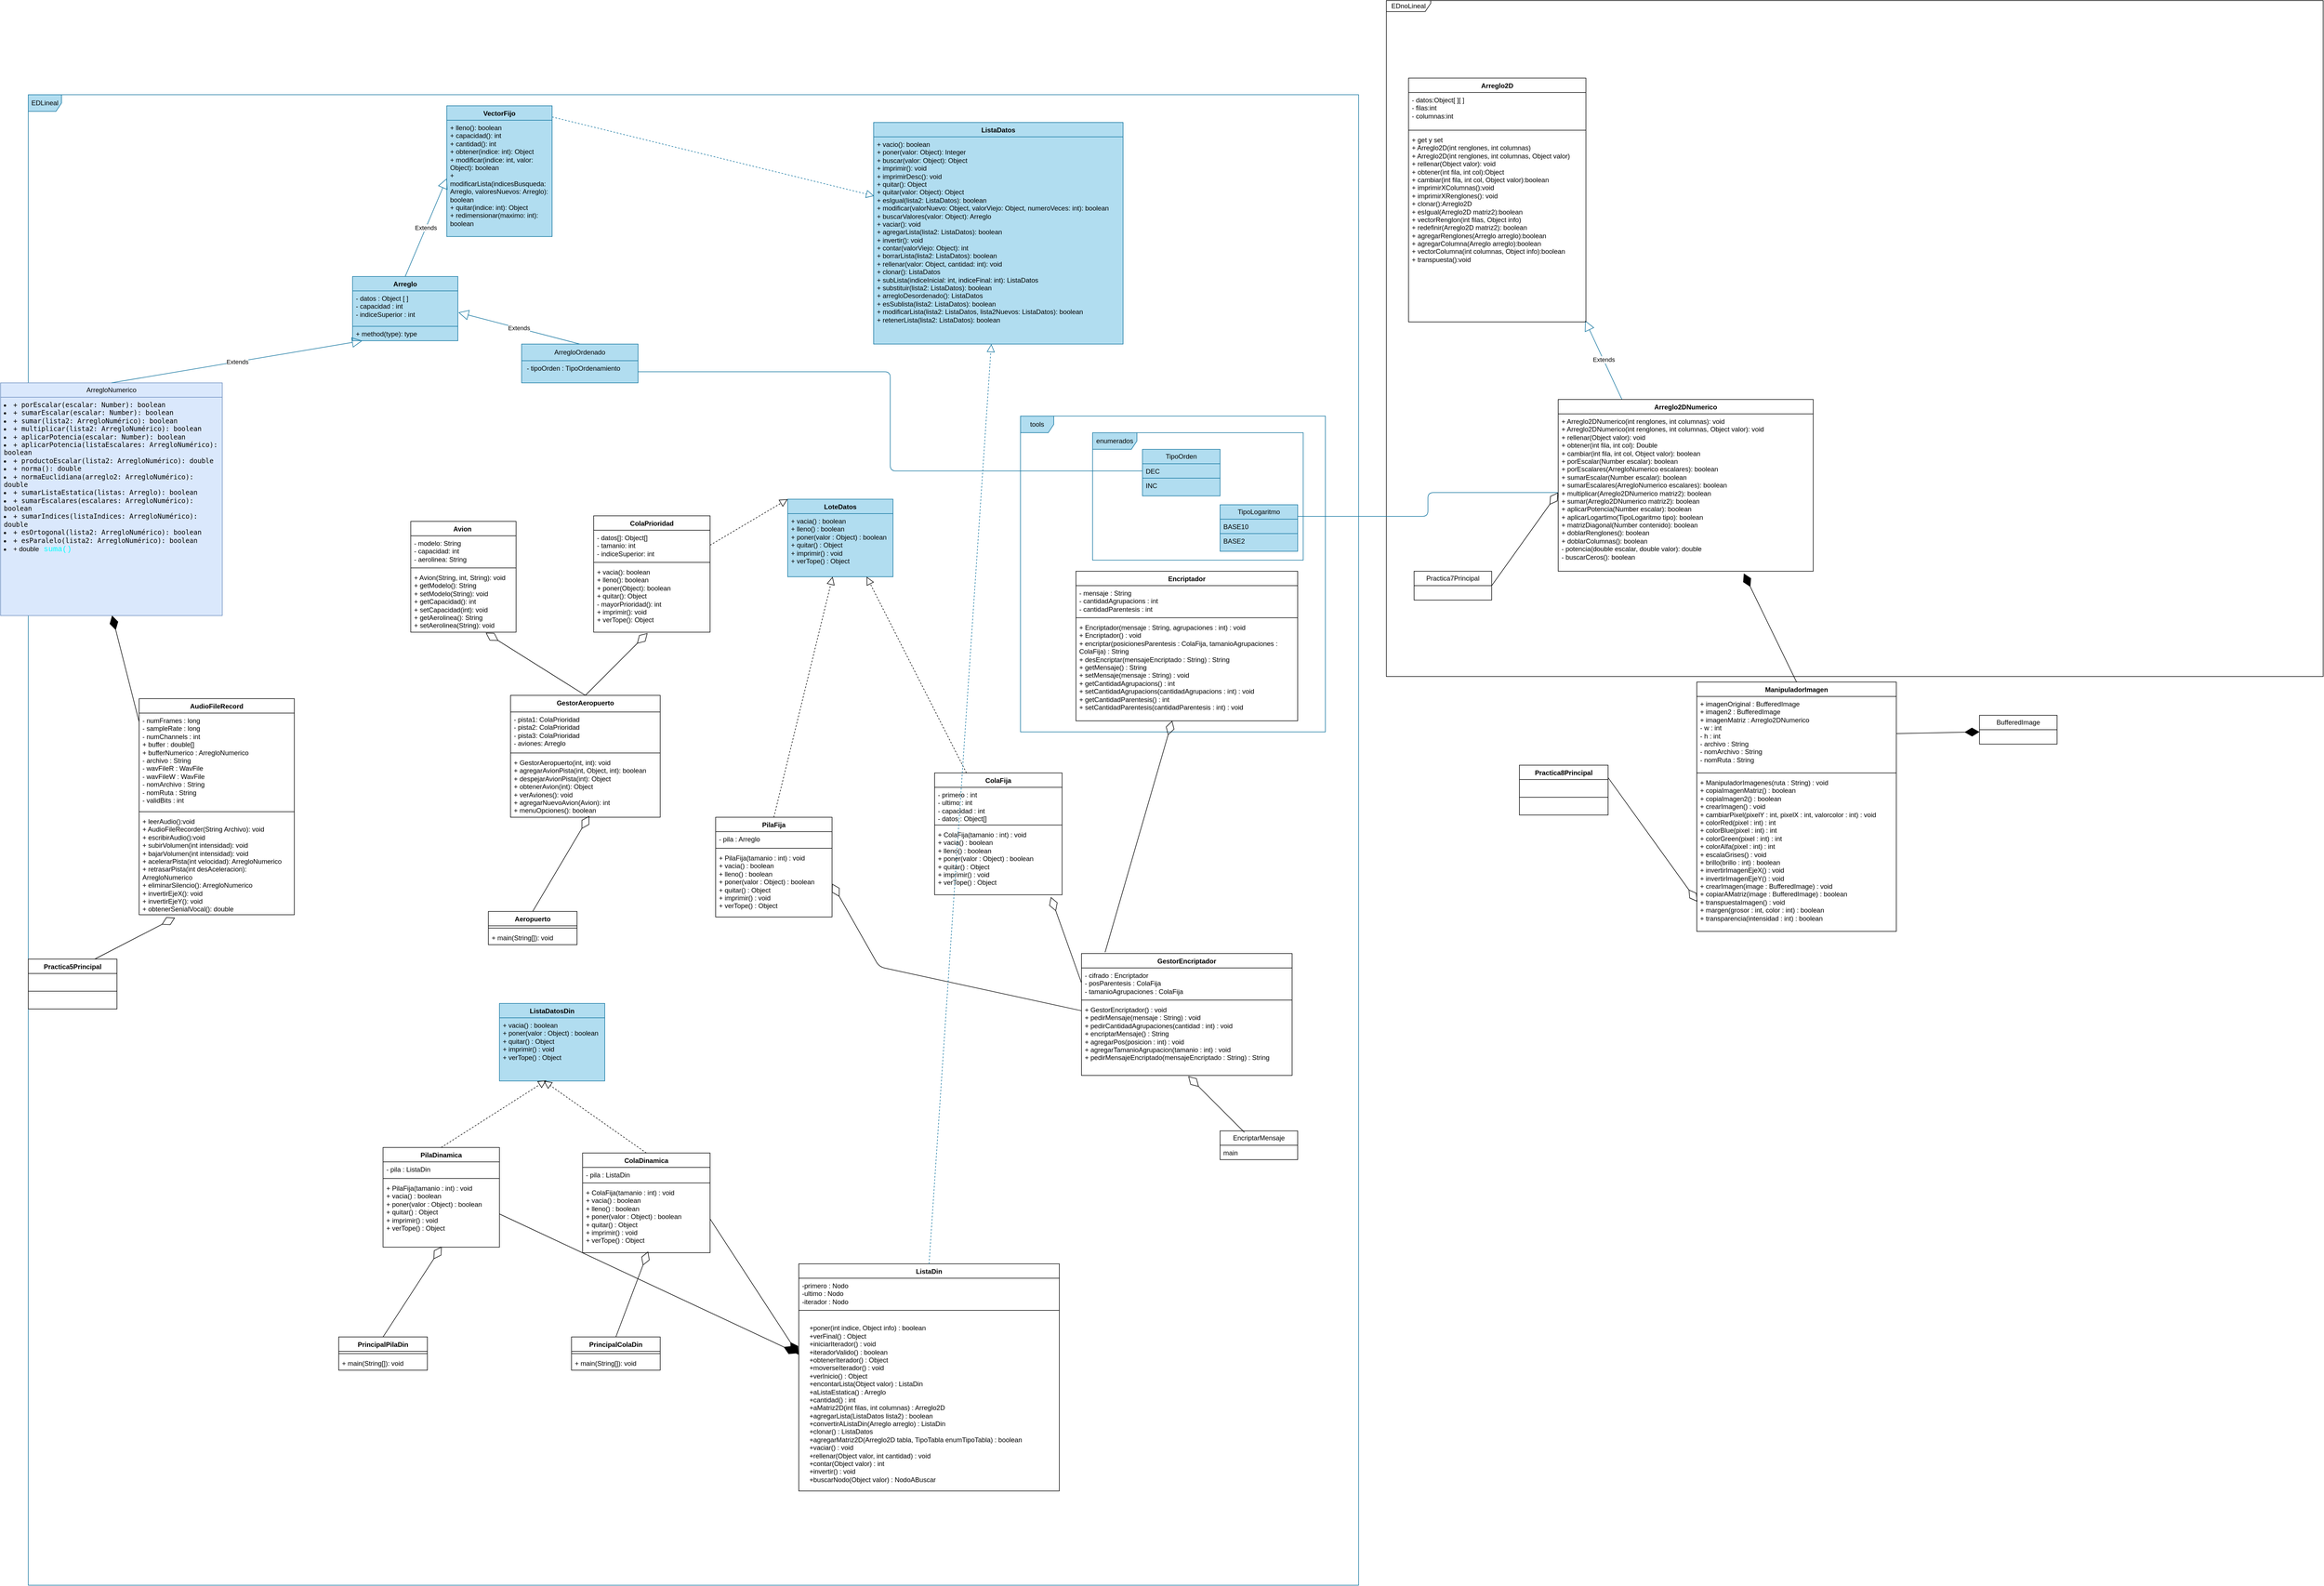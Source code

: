 <mxfile>
    <diagram id="Ew8yXwdpUrjKyERuwxty" name="Page-1">
        <mxGraphModel dx="3433" dy="2131" grid="1" gridSize="10" guides="1" tooltips="1" connect="1" arrows="1" fold="1" page="1" pageScale="1" pageWidth="850" pageHeight="1100" math="0" shadow="0">
            <root>
                <mxCell id="0"/>
                <mxCell id="1" parent="0"/>
                <mxCell id="2" value="ListaDatos" style="swimlane;fontStyle=1;align=center;verticalAlign=top;childLayout=stackLayout;horizontal=1;startSize=26;horizontalStack=0;resizeParent=1;resizeParentMax=0;resizeLast=0;collapsible=1;marginBottom=0;whiteSpace=wrap;html=1;fillColor=#b1ddf0;strokeColor=#10739e;" parent="1" vertex="1">
                    <mxGeometry x="685" y="90" width="450" height="400" as="geometry"/>
                </mxCell>
                <mxCell id="5" value="&lt;div&gt;&lt;font&gt;+ vacio(): boolean&lt;/font&gt;&lt;/div&gt;&lt;div&gt;&lt;font&gt;+ poner(valor: Object): Integer&lt;/font&gt;&lt;/div&gt;&lt;div&gt;&lt;font&gt;+ buscar(valor: Object): Object&lt;/font&gt;&lt;/div&gt;&lt;div&gt;&lt;font&gt;+ imprimir(): void&lt;/font&gt;&lt;/div&gt;&lt;div&gt;&lt;font&gt;+ imprimirDesc(): void&lt;/font&gt;&lt;/div&gt;&lt;div&gt;&lt;font&gt;+ quitar(): Object&lt;/font&gt;&lt;/div&gt;&lt;div&gt;&lt;font&gt;+ quitar(valor: Object): Object&lt;/font&gt;&lt;/div&gt;&lt;div&gt;&lt;font&gt;+ esIgual(lista2: ListaDatos): boolean&lt;/font&gt;&lt;/div&gt;&lt;div&gt;&lt;font&gt;+ modificar(valorNuevo: Object, valorViejo: Object, numeroVeces: int): boolean&lt;/font&gt;&lt;/div&gt;&lt;div&gt;&lt;font&gt;+ buscarValores(valor: Object): Arreglo&lt;/font&gt;&lt;/div&gt;&lt;div&gt;&lt;font&gt;+ vaciar(): void&lt;/font&gt;&lt;/div&gt;&lt;div&gt;&lt;font&gt;+ agregarLista(lista2: ListaDatos): boolean&lt;/font&gt;&lt;/div&gt;&lt;div&gt;&lt;font&gt;+ invertir(): void&lt;/font&gt;&lt;/div&gt;&lt;div&gt;&lt;font&gt;+ contar(valorViejo: Object): int&lt;/font&gt;&lt;/div&gt;&lt;div&gt;&lt;font&gt;+ borrarLista(lista2: ListaDatos): boolean&lt;/font&gt;&lt;/div&gt;&lt;div&gt;&lt;font&gt;+ rellenar(valor: Object, cantidad: int): void&lt;/font&gt;&lt;/div&gt;&lt;div&gt;&lt;font&gt;+ clonar(): ListaDatos&lt;/font&gt;&lt;/div&gt;&lt;div&gt;&lt;font&gt;+ subLista(indiceInicial: int, indiceFinal: int): ListaDatos&lt;/font&gt;&lt;/div&gt;&lt;div&gt;&lt;font&gt;+ substituir(lista2: ListaDatos): boolean&lt;/font&gt;&lt;/div&gt;&lt;div&gt;&lt;font&gt;+ arregloDesordenado(): ListaDatos&lt;/font&gt;&lt;/div&gt;&lt;div&gt;&lt;font&gt;+ esSublista(lista2: ListaDatos): boolean&lt;/font&gt;&lt;/div&gt;&lt;div&gt;&lt;font&gt;+ modificarLista(lista2: ListaDatos, lista2Nuevos: ListaDatos): boolean&lt;/font&gt;&lt;/div&gt;&lt;div&gt;&lt;font&gt;+ retenerLista(lista2: ListaDatos): boolean&lt;/font&gt;&lt;/div&gt;" style="text;strokeColor=#10739e;fillColor=#b1ddf0;align=left;verticalAlign=top;spacingLeft=4;spacingRight=4;overflow=hidden;rotatable=0;points=[[0,0.5],[1,0.5]];portConstraint=eastwest;whiteSpace=wrap;html=1;" parent="2" vertex="1">
                    <mxGeometry y="26" width="450" height="374" as="geometry"/>
                </mxCell>
                <mxCell id="11" value="VectorFijo" style="swimlane;fontStyle=1;align=center;verticalAlign=top;childLayout=stackLayout;horizontal=1;startSize=26;horizontalStack=0;resizeParent=1;resizeParentMax=0;resizeLast=0;collapsible=1;marginBottom=0;whiteSpace=wrap;html=1;fillColor=#b1ddf0;strokeColor=#10739e;" parent="1" vertex="1">
                    <mxGeometry x="-85" y="60" width="190" height="236" as="geometry"/>
                </mxCell>
                <mxCell id="14" value="&lt;div&gt;&lt;font&gt;+ lleno(): boolean&lt;/font&gt;&lt;/div&gt;&lt;div&gt;&lt;font&gt;+ capacidad(): int&lt;/font&gt;&lt;/div&gt;&lt;div&gt;&lt;font&gt;+ cantidad(): int&lt;/font&gt;&lt;/div&gt;&lt;div&gt;&lt;font&gt;+ obtener(indice: int): Object&lt;/font&gt;&lt;/div&gt;&lt;div&gt;&lt;font&gt;+ modificar(indice: int, valor: Object): boolean&lt;/font&gt;&lt;/div&gt;&lt;div&gt;&lt;font&gt;+ modificarLista(indicesBusqueda: Arreglo, valoresNuevos: Arreglo): boolean&lt;/font&gt;&lt;/div&gt;&lt;div&gt;&lt;font&gt;+ quitar(indice: int): Object&lt;/font&gt;&lt;/div&gt;&lt;div&gt;&lt;font&gt;+ redimensionar(maximo: int): boolean&lt;/font&gt;&lt;/div&gt;" style="text;strokeColor=#10739e;fillColor=#b1ddf0;align=left;verticalAlign=top;spacingLeft=4;spacingRight=4;overflow=hidden;rotatable=0;points=[[0,0.5],[1,0.5]];portConstraint=eastwest;whiteSpace=wrap;html=1;" parent="11" vertex="1">
                    <mxGeometry y="26" width="190" height="210" as="geometry"/>
                </mxCell>
                <mxCell id="15" value="" style="endArrow=block;dashed=1;endFill=0;endSize=12;html=1;exitX=1;exitY=0.085;exitDx=0;exitDy=0;exitPerimeter=0;fillColor=#b1ddf0;strokeColor=#10739e;entryX=0.002;entryY=0.285;entryDx=0;entryDy=0;entryPerimeter=0;" parent="1" source="11" target="5" edge="1">
                    <mxGeometry width="160" relative="1" as="geometry">
                        <mxPoint x="-265" y="500" as="sourcePoint"/>
                        <mxPoint x="532.13" y="298.058" as="targetPoint"/>
                    </mxGeometry>
                </mxCell>
                <mxCell id="16" value="Arreglo" style="swimlane;fontStyle=1;align=center;verticalAlign=top;childLayout=stackLayout;horizontal=1;startSize=26;horizontalStack=0;resizeParent=1;resizeParentMax=0;resizeLast=0;collapsible=1;marginBottom=0;whiteSpace=wrap;html=1;fillColor=#b1ddf0;strokeColor=#10739e;" parent="1" vertex="1">
                    <mxGeometry x="-255" y="368" width="190" height="116" as="geometry"/>
                </mxCell>
                <mxCell id="17" value="- datos : &lt;span class=&quot;hljs-keyword&quot;&gt;Object&amp;nbsp;&lt;/span&gt;[ ]&amp;nbsp;&lt;br&gt;- capacidad : &lt;span class=&quot;hljs-type&quot;&gt;int&lt;/span&gt;&amp;nbsp;&lt;br&gt;- indiceSuperior : &lt;span class=&quot;hljs-type&quot;&gt;int&lt;/span&gt;" style="text;strokeColor=#10739e;fillColor=#b1ddf0;align=left;verticalAlign=top;spacingLeft=4;spacingRight=4;overflow=hidden;rotatable=0;points=[[0,0.5],[1,0.5]];portConstraint=eastwest;whiteSpace=wrap;html=1;" parent="16" vertex="1">
                    <mxGeometry y="26" width="190" height="64" as="geometry"/>
                </mxCell>
                <mxCell id="19" value="+ method(type): type" style="text;strokeColor=#10739e;fillColor=#b1ddf0;align=left;verticalAlign=top;spacingLeft=4;spacingRight=4;overflow=hidden;rotatable=0;points=[[0,0.5],[1,0.5]];portConstraint=eastwest;whiteSpace=wrap;html=1;" parent="16" vertex="1">
                    <mxGeometry y="90" width="190" height="26" as="geometry"/>
                </mxCell>
                <mxCell id="20" value="Extends" style="endArrow=block;endSize=16;endFill=0;html=1;exitX=0.5;exitY=0;exitDx=0;exitDy=0;entryX=0;entryY=0.5;entryDx=0;entryDy=0;fillColor=#b1ddf0;strokeColor=#10739e;" parent="1" source="16" target="14" edge="1">
                    <mxGeometry width="160" relative="1" as="geometry">
                        <mxPoint x="-245" y="400" as="sourcePoint"/>
                        <mxPoint x="-85" y="400" as="targetPoint"/>
                    </mxGeometry>
                </mxCell>
                <mxCell id="21" value="ArregloOrdenado" style="swimlane;fontStyle=0;childLayout=stackLayout;horizontal=1;startSize=30;fillColor=#b1ddf0;horizontalStack=0;resizeParent=1;resizeParentMax=0;resizeLast=0;collapsible=1;marginBottom=0;whiteSpace=wrap;html=1;strokeColor=#10739e;" parent="1" vertex="1">
                    <mxGeometry x="50" y="490" width="210" height="70" as="geometry"/>
                </mxCell>
                <mxCell id="22" value="&amp;nbsp;- tipoOrden : TipoOrdenamiento" style="text;strokeColor=#10739e;fillColor=#b1ddf0;align=left;verticalAlign=top;spacingLeft=4;spacingRight=4;overflow=hidden;rotatable=0;points=[[0,0.5],[1,0.5]];portConstraint=eastwest;whiteSpace=wrap;html=1;" parent="21" vertex="1">
                    <mxGeometry y="30" width="210" height="40" as="geometry"/>
                </mxCell>
                <mxCell id="25" value="Extends" style="endArrow=block;endSize=16;endFill=0;html=1;entryX=1.005;entryY=0.609;entryDx=0;entryDy=0;entryPerimeter=0;exitX=0.5;exitY=0;exitDx=0;exitDy=0;fillColor=#b1ddf0;strokeColor=#10739e;" parent="1" source="21" target="17" edge="1">
                    <mxGeometry x="0.003" width="160" relative="1" as="geometry">
                        <mxPoint x="10" y="720" as="sourcePoint"/>
                        <mxPoint x="170" y="720" as="targetPoint"/>
                        <mxPoint as="offset"/>
                    </mxGeometry>
                </mxCell>
                <mxCell id="26" value="EDLineal" style="shape=umlFrame;whiteSpace=wrap;html=1;pointerEvents=0;fillColor=#b1ddf0;strokeColor=#10739e;" parent="1" vertex="1">
                    <mxGeometry x="-840" y="40" width="2400" height="2690" as="geometry"/>
                </mxCell>
                <mxCell id="28" value="TipoOrden" style="swimlane;fontStyle=0;childLayout=stackLayout;horizontal=1;startSize=26;fillColor=#b1ddf0;horizontalStack=0;resizeParent=1;resizeParentMax=0;resizeLast=0;collapsible=1;marginBottom=0;whiteSpace=wrap;html=1;strokeColor=#10739e;" parent="1" vertex="1">
                    <mxGeometry x="1170" y="680" width="140" height="84" as="geometry"/>
                </mxCell>
                <mxCell id="29" value="DEC" style="text;strokeColor=#10739e;fillColor=#b1ddf0;align=left;verticalAlign=top;spacingLeft=4;spacingRight=4;overflow=hidden;rotatable=0;points=[[0,0.5],[1,0.5]];portConstraint=eastwest;whiteSpace=wrap;html=1;" parent="28" vertex="1">
                    <mxGeometry y="26" width="140" height="26" as="geometry"/>
                </mxCell>
                <mxCell id="31" value="INC" style="text;strokeColor=#10739e;fillColor=#b1ddf0;align=left;verticalAlign=top;spacingLeft=4;spacingRight=4;overflow=hidden;rotatable=0;points=[[0,0.5],[1,0.5]];portConstraint=eastwest;whiteSpace=wrap;html=1;" parent="28" vertex="1">
                    <mxGeometry y="52" width="140" height="32" as="geometry"/>
                </mxCell>
                <mxCell id="32" value="enumerados" style="shape=umlFrame;whiteSpace=wrap;html=1;pointerEvents=0;width=80;height=30;fillColor=#b1ddf0;strokeColor=#10739e;" parent="1" vertex="1">
                    <mxGeometry x="1080" y="650" width="380" height="230" as="geometry"/>
                </mxCell>
                <mxCell id="33" value="tools" style="shape=umlFrame;whiteSpace=wrap;html=1;pointerEvents=0;fillColor=#b1ddf0;strokeColor=#10739e;" parent="1" vertex="1">
                    <mxGeometry x="950" y="620" width="550" height="570" as="geometry"/>
                </mxCell>
                <mxCell id="34" value="" style="endArrow=none;html=1;edgeStyle=orthogonalEdgeStyle;entryX=0;entryY=0.5;entryDx=0;entryDy=0;exitX=1;exitY=0.5;exitDx=0;exitDy=0;fillColor=#b1ddf0;strokeColor=#10739e;" parent="1" source="22" target="29" edge="1">
                    <mxGeometry relative="1" as="geometry">
                        <mxPoint x="950" y="910" as="sourcePoint"/>
                        <mxPoint x="1110" y="910" as="targetPoint"/>
                    </mxGeometry>
                </mxCell>
                <mxCell id="35" value="ArregloNumerico" style="swimlane;fontStyle=0;childLayout=stackLayout;horizontal=1;startSize=26;fillColor=#dae8fc;horizontalStack=0;resizeParent=1;resizeParentMax=0;resizeLast=0;collapsible=1;marginBottom=0;whiteSpace=wrap;html=1;strokeColor=#6c8ebf;" parent="1" vertex="1">
                    <mxGeometry x="-890" y="560" width="400" height="420" as="geometry"/>
                </mxCell>
                <mxCell id="36" value="&lt;li data-sourcepos=&quot;8:5-8:46&quot;&gt;&lt;code&gt;+ porEscalar(escalar: Number): boolean&lt;/code&gt;&lt;/li&gt;&lt;li data-sourcepos=&quot;9:5-9:48&quot;&gt;&lt;code&gt;+ sumarEscalar(escalar: Number): boolean&lt;/code&gt;&lt;/li&gt;&lt;li data-sourcepos=&quot;10:5-10:49&quot;&gt;&lt;code&gt;+ sumar(lista2: ArregloNumérico): boolean&lt;/code&gt;&lt;/li&gt;&lt;li data-sourcepos=&quot;11:5-11:55&quot;&gt;&lt;code&gt;+ multiplicar(lista2: ArregloNumérico): boolean&lt;/code&gt;&lt;/li&gt;&lt;li data-sourcepos=&quot;12:5-12:51&quot;&gt;&lt;code&gt;+ aplicarPotencia(escalar: Number): boolean&lt;/code&gt;&lt;/li&gt;&lt;li data-sourcepos=&quot;13:5-13:67&quot;&gt;&lt;code&gt;+ aplicarPotencia(listaEscalares: ArregloNumérico): boolean&lt;/code&gt;&lt;/li&gt;&lt;li data-sourcepos=&quot;14:5-14:58&quot;&gt;&lt;code&gt;+ productoEscalar(lista2: ArregloNumérico): double&lt;/code&gt;&lt;/li&gt;&lt;li data-sourcepos=&quot;15:5-15:25&quot;&gt;&lt;code&gt;+ norma(): double&lt;/code&gt;&lt;/li&gt;&lt;li data-sourcepos=&quot;16:5-16:60&quot;&gt;&lt;code&gt;+ normaEuclidiana(arreglo2: ArregloNumérico): double&lt;/code&gt;&lt;/li&gt;&lt;li data-sourcepos=&quot;17:5-17:54&quot;&gt;&lt;code&gt;+ sumarListaEstatica(listas: Arreglo): boolean&lt;/code&gt;&lt;/li&gt;&lt;li data-sourcepos=&quot;18:5-18:61&quot;&gt;&lt;code&gt;+ sumarEscalares(escalares: ArregloNumérico): boolean&lt;/code&gt;&lt;/li&gt;&lt;li data-sourcepos=&quot;19:5-19:61&quot;&gt;&lt;code&gt;+ sumarIndices(listaIndices: ArregloNumérico): double&lt;/code&gt;&lt;/li&gt;&lt;li data-sourcepos=&quot;20:5-20:55&quot;&gt;&lt;code&gt;+ esOrtogonal(lista2: ArregloNumérico): boolean&lt;/code&gt;&lt;/li&gt;&lt;li data-sourcepos=&quot;21:5-22:0&quot;&gt;&lt;code&gt;+ esParalelo(lista2: ArregloNumérico): boolean&lt;/code&gt;&lt;/li&gt;&lt;li data-sourcepos=&quot;21:5-22:0&quot;&gt;&lt;span style=&quot;background-color: rgba(255, 255, 255, 0.1);&quot;&gt;+&amp;nbsp;&lt;/span&gt;double&lt;font face=&quot;Consolas, Courier New, monospace&quot; color=&quot;#00ffff&quot;&gt;&lt;span style=&quot;font-size: 14px; white-space: pre;&quot;&gt;&amp;nbsp;suma()&lt;/span&gt;&lt;/font&gt;&lt;/li&gt;" style="text;strokeColor=#6c8ebf;fillColor=#dae8fc;align=left;verticalAlign=top;spacingLeft=4;spacingRight=4;overflow=hidden;rotatable=0;points=[[0,0.5],[1,0.5]];portConstraint=eastwest;whiteSpace=wrap;html=1;" parent="35" vertex="1">
                    <mxGeometry y="26" width="400" height="394" as="geometry"/>
                </mxCell>
                <mxCell id="39" value="Extends" style="endArrow=block;endSize=16;endFill=0;html=1;fillColor=#b1ddf0;strokeColor=#10739e;entryX=0.996;entryY=0.993;entryDx=0;entryDy=0;exitX=0.25;exitY=0;exitDx=0;exitDy=0;entryPerimeter=0;" parent="1" source="65" target="63" edge="1">
                    <mxGeometry x="0.003" width="160" relative="1" as="geometry">
                        <mxPoint x="1850.005" y="564" as="sourcePoint"/>
                        <mxPoint x="1908.24" y="370" as="targetPoint"/>
                        <mxPoint as="offset"/>
                        <Array as="points"/>
                    </mxGeometry>
                </mxCell>
                <mxCell id="44" value="AudioFileRecord" style="swimlane;fontStyle=1;align=center;verticalAlign=top;childLayout=stackLayout;horizontal=1;startSize=26;horizontalStack=0;resizeParent=1;resizeParentMax=0;resizeLast=0;collapsible=1;marginBottom=0;whiteSpace=wrap;html=1;" parent="1" vertex="1">
                    <mxGeometry x="-640" y="1130" width="280" height="390" as="geometry"/>
                </mxCell>
                <mxCell id="45" value="&lt;div&gt;- numFrames : long&lt;/div&gt;&lt;div&gt;- sampleRate : long&lt;/div&gt;&lt;div&gt;- numChannels : int&lt;/div&gt;&lt;div&gt;+ buffer : double[]&lt;/div&gt;&lt;div&gt;+ bufferNumerico : ArregloNumerico&lt;/div&gt;&lt;div&gt;- archivo : String&lt;/div&gt;&lt;div&gt;- wavFileR : WavFile&lt;/div&gt;&lt;div&gt;- wavFileW : WavFile&lt;/div&gt;&lt;div&gt;- nomArchivo : String&lt;/div&gt;&lt;div&gt;- nomRuta : String&lt;/div&gt;&lt;div&gt;- validBits : int&lt;/div&gt;&lt;div&gt;&lt;br style=&quot;color: rgb(63, 63, 63);&quot;&gt;&lt;/div&gt;" style="text;strokeColor=none;fillColor=none;align=left;verticalAlign=top;spacingLeft=4;spacingRight=4;overflow=hidden;rotatable=0;points=[[0,0.5],[1,0.5]];portConstraint=eastwest;whiteSpace=wrap;html=1;" parent="44" vertex="1">
                    <mxGeometry y="26" width="280" height="174" as="geometry"/>
                </mxCell>
                <mxCell id="46" value="" style="line;strokeWidth=1;fillColor=none;align=left;verticalAlign=middle;spacingTop=-1;spacingLeft=3;spacingRight=3;rotatable=0;labelPosition=right;points=[];portConstraint=eastwest;strokeColor=inherit;" parent="44" vertex="1">
                    <mxGeometry y="200" width="280" height="8" as="geometry"/>
                </mxCell>
                <mxCell id="47" value="&lt;div&gt;&lt;font&gt;+ leerAudio():void&lt;/font&gt;&lt;/div&gt;&lt;div&gt;&lt;font&gt;+ AudioFileRecorder(String Archivo): void&lt;/font&gt;&lt;/div&gt;&lt;div&gt;&lt;font&gt;+ escribirAudio():void&lt;/font&gt;&lt;/div&gt;&lt;div&gt;&lt;font&gt;+ subirVolumen(int intensidad): void&lt;/font&gt;&lt;/div&gt;&lt;div&gt;&lt;font&gt;+ bajarVolumen(int intensidad): void&lt;/font&gt;&lt;/div&gt;&lt;div&gt;&lt;font&gt;+ acelerarPista(int velocidad): ArregloNumerico&lt;/font&gt;&lt;/div&gt;&lt;div&gt;&lt;font&gt;+ retrasarPista(int desAceleracion): ArregloNumerico&lt;/font&gt;&lt;/div&gt;&lt;div&gt;&lt;font&gt;+ eliminarSilencio(): ArregloNumerico&lt;/font&gt;&lt;/div&gt;&lt;div&gt;&lt;font&gt;+ invertirEjeX(): void&lt;/font&gt;&lt;/div&gt;&lt;div&gt;&lt;font&gt;+ invertirEjeY(): void&lt;/font&gt;&lt;/div&gt;&lt;div&gt;&lt;font&gt;+ obtenerSenialVocal(): double&lt;/font&gt;&lt;/div&gt;" style="text;strokeColor=none;fillColor=none;align=left;verticalAlign=top;spacingLeft=4;spacingRight=4;overflow=hidden;rotatable=0;points=[[0,0.5],[1,0.5]];portConstraint=eastwest;whiteSpace=wrap;html=1;" parent="44" vertex="1">
                    <mxGeometry y="208" width="280" height="182" as="geometry"/>
                </mxCell>
                <mxCell id="48" value="" style="endArrow=diamondThin;endFill=1;endSize=24;html=1;entryX=0.503;entryY=1;entryDx=0;entryDy=0;entryPerimeter=0;exitX=0;exitY=0.092;exitDx=0;exitDy=0;exitPerimeter=0;" parent="1" source="45" target="36" edge="1">
                    <mxGeometry width="160" relative="1" as="geometry">
                        <mxPoint x="-470" y="960" as="sourcePoint"/>
                        <mxPoint x="-310" y="960" as="targetPoint"/>
                    </mxGeometry>
                </mxCell>
                <mxCell id="53" value="Practica5Principal" style="swimlane;fontStyle=1;align=center;verticalAlign=top;childLayout=stackLayout;horizontal=1;startSize=26;horizontalStack=0;resizeParent=1;resizeParentMax=0;resizeLast=0;collapsible=1;marginBottom=0;whiteSpace=wrap;html=1;" parent="1" vertex="1">
                    <mxGeometry x="-840" y="1600" width="160" height="90" as="geometry"/>
                </mxCell>
                <mxCell id="55" value="" style="line;strokeWidth=1;fillColor=none;align=left;verticalAlign=middle;spacingTop=-1;spacingLeft=3;spacingRight=3;rotatable=0;labelPosition=right;points=[];portConstraint=eastwest;strokeColor=inherit;" parent="53" vertex="1">
                    <mxGeometry y="26" width="160" height="64" as="geometry"/>
                </mxCell>
                <mxCell id="59" value="" style="endArrow=diamondThin;endFill=0;endSize=24;html=1;exitX=0.75;exitY=0;exitDx=0;exitDy=0;entryX=0.231;entryY=1.029;entryDx=0;entryDy=0;entryPerimeter=0;" parent="1" source="53" target="47" edge="1">
                    <mxGeometry width="160" relative="1" as="geometry">
                        <mxPoint x="-470" y="1380" as="sourcePoint"/>
                        <mxPoint x="-310" y="1380" as="targetPoint"/>
                        <Array as="points"/>
                    </mxGeometry>
                </mxCell>
                <mxCell id="60" value="Arreglo2D" style="swimlane;fontStyle=1;align=center;verticalAlign=top;childLayout=stackLayout;horizontal=1;startSize=26;horizontalStack=0;resizeParent=1;resizeParentMax=0;resizeLast=0;collapsible=1;marginBottom=0;whiteSpace=wrap;html=1;" parent="1" vertex="1">
                    <mxGeometry x="1650" y="10" width="320" height="440" as="geometry"/>
                </mxCell>
                <mxCell id="61" value="- datos:Object[ ][ ]&lt;div&gt;- filas:int&lt;/div&gt;&lt;div&gt;- columnas:int&lt;/div&gt;" style="text;strokeColor=none;fillColor=none;align=left;verticalAlign=top;spacingLeft=4;spacingRight=4;overflow=hidden;rotatable=0;points=[[0,0.5],[1,0.5]];portConstraint=eastwest;whiteSpace=wrap;html=1;" parent="60" vertex="1">
                    <mxGeometry y="26" width="320" height="64" as="geometry"/>
                </mxCell>
                <mxCell id="62" value="" style="line;strokeWidth=1;fillColor=none;align=left;verticalAlign=middle;spacingTop=-1;spacingLeft=3;spacingRight=3;rotatable=0;labelPosition=right;points=[];portConstraint=eastwest;strokeColor=inherit;" parent="60" vertex="1">
                    <mxGeometry y="90" width="320" height="8" as="geometry"/>
                </mxCell>
                <mxCell id="63" value="+ get y set&lt;br&gt;+ Arreglo2D(int renglones, int columnas)&lt;div&gt;+ Arreglo2D(&lt;span style=&quot;color: rgb(0, 0, 0); background-color: transparent;&quot;&gt;int renglones, int columnas, Object valor&lt;/span&gt;&lt;span style=&quot;background-color: transparent;&quot;&gt;)&lt;/span&gt;&lt;/div&gt;&lt;div&gt;&lt;span style=&quot;background-color: transparent;&quot;&gt;+ rellenar(Object valor): void&lt;/span&gt;&lt;/div&gt;&lt;div&gt;&lt;span style=&quot;background-color: transparent;&quot;&gt;+ obtener(int fila, int col):Object&lt;/span&gt;&lt;/div&gt;&lt;div&gt;&lt;span style=&quot;background-color: transparent;&quot;&gt;+ cambiar(int fila, int col, Object valor):boolean&lt;/span&gt;&lt;/div&gt;&lt;div&gt;&lt;span style=&quot;background-color: transparent;&quot;&gt;+ imprimirXColumnas():void&lt;/span&gt;&lt;/div&gt;&lt;div&gt;&lt;span style=&quot;background-color: transparent;&quot;&gt;+ imprimirXRenglones(): void&lt;/span&gt;&lt;/div&gt;&lt;div&gt;&lt;span style=&quot;background-color: transparent;&quot;&gt;+ clonar():Arreglo2D&lt;/span&gt;&lt;/div&gt;&lt;div&gt;&lt;span style=&quot;background-color: transparent;&quot;&gt;+ esIgual(Arreglo2D matriz2):boolean&lt;/span&gt;&lt;/div&gt;&lt;div&gt;&lt;span style=&quot;background-color: transparent;&quot;&gt;+ vectorRenglon(int filas, Object info)&lt;/span&gt;&lt;/div&gt;&lt;div&gt;&lt;span style=&quot;background-color: transparent;&quot;&gt;+ redefinir(Arreglo2D matriz2): boolean&lt;/span&gt;&lt;/div&gt;&lt;div&gt;&lt;span style=&quot;background-color: transparent;&quot;&gt;+ agregarRenglones(Arreglo arreglo):boolean&lt;/span&gt;&lt;/div&gt;&lt;div&gt;&lt;span style=&quot;background-color: transparent;&quot;&gt;+ agregarColumna(Arreglo arreglo):boolean&lt;/span&gt;&lt;/div&gt;&lt;div&gt;&lt;span style=&quot;background-color: transparent;&quot;&gt;+ vectorColumna(int columnas, Object info):boolean&lt;/span&gt;&lt;/div&gt;&lt;div&gt;&lt;span style=&quot;background-color: transparent;&quot;&gt;+ transpuesta():void&lt;/span&gt;&lt;/div&gt;" style="text;strokeColor=none;fillColor=none;align=left;verticalAlign=top;spacingLeft=4;spacingRight=4;overflow=hidden;rotatable=0;points=[[0,0.5],[1,0.5]];portConstraint=eastwest;whiteSpace=wrap;html=1;" parent="60" vertex="1">
                    <mxGeometry y="98" width="320" height="342" as="geometry"/>
                </mxCell>
                <mxCell id="64" value="EDnoLineal" style="shape=umlFrame;whiteSpace=wrap;html=1;pointerEvents=0;width=80;height=20;" parent="1" vertex="1">
                    <mxGeometry x="1610" y="-130" width="1690" height="1220" as="geometry"/>
                </mxCell>
                <mxCell id="65" value="Arreglo2DNumerico" style="swimlane;fontStyle=1;align=center;verticalAlign=top;childLayout=stackLayout;horizontal=1;startSize=26;horizontalStack=0;resizeParent=1;resizeParentMax=0;resizeLast=0;collapsible=1;marginBottom=0;whiteSpace=wrap;html=1;" parent="1" vertex="1">
                    <mxGeometry x="1920" y="590" width="460" height="310" as="geometry"/>
                </mxCell>
                <mxCell id="68" value="&lt;div&gt;&lt;font color=&quot;#000000&quot;&gt;+ Arreglo2DNumerico(int renglones, int columnas): void&lt;/font&gt;&lt;/div&gt;&lt;div&gt;&lt;font color=&quot;#000000&quot;&gt;+ Arreglo2DNumerico(int renglones, int columnas, Object valor): void&lt;/font&gt;&lt;/div&gt;&lt;div&gt;&lt;font color=&quot;#000000&quot;&gt;+ rellenar(Object valor): void&lt;/font&gt;&lt;/div&gt;&lt;div&gt;&lt;font color=&quot;#000000&quot;&gt;+ obtener(int fila, int col): Double&lt;/font&gt;&lt;/div&gt;&lt;div&gt;&lt;font color=&quot;#000000&quot;&gt;+ cambiar(int fila, int col, Object valor): boolean&lt;/font&gt;&lt;/div&gt;&lt;div&gt;&lt;font color=&quot;#000000&quot;&gt;+ porEscalar(Number escalar): boolean&lt;/font&gt;&lt;/div&gt;&lt;div&gt;&lt;font color=&quot;#000000&quot;&gt;+ porEscalares(ArregloNumerico escalares): boolean&lt;/font&gt;&lt;/div&gt;&lt;div&gt;&lt;font color=&quot;#000000&quot;&gt;+ sumarEscalar(Number escalar): boolean&lt;/font&gt;&lt;/div&gt;&lt;div&gt;&lt;font color=&quot;#000000&quot;&gt;+ sumarEscalares(ArregloNumerico escalares): boolean&lt;/font&gt;&lt;/div&gt;&lt;div&gt;&lt;font color=&quot;#000000&quot;&gt;+ multiplicar(Arreglo2DNumerico matriz2): boolean&lt;/font&gt;&lt;/div&gt;&lt;div&gt;&lt;font color=&quot;#000000&quot;&gt;+ sumar(Arreglo2DNumerico matriz2): boolean&lt;/font&gt;&lt;/div&gt;&lt;div&gt;&lt;font color=&quot;#000000&quot;&gt;+ aplicarPotencia(Number escalar): boolean&lt;/font&gt;&lt;/div&gt;&lt;div&gt;&lt;font color=&quot;#000000&quot;&gt;+ aplicarLogartimo(TipoLogaritmo tipo): boolean&lt;/font&gt;&lt;/div&gt;&lt;div&gt;&lt;font color=&quot;#000000&quot;&gt;+ matrizDiagonal(Number contenido): boolean&lt;/font&gt;&lt;/div&gt;&lt;div&gt;&lt;font color=&quot;#000000&quot;&gt;+ doblarRenglones(): boolean&lt;/font&gt;&lt;/div&gt;&lt;div&gt;&lt;font color=&quot;#000000&quot;&gt;+ doblarColumnas(): boolean&lt;/font&gt;&lt;/div&gt;&lt;div&gt;&lt;font&gt;&lt;div style=&quot;&quot;&gt;- potencia(double escalar, double valor): double&lt;/div&gt;&lt;div style=&quot;&quot;&gt;- buscarCeros(): boolean&lt;/div&gt;&lt;/font&gt;&lt;/div&gt;" style="text;strokeColor=none;fillColor=none;align=left;verticalAlign=top;spacingLeft=4;spacingRight=4;overflow=hidden;rotatable=0;points=[[0,0.5],[1,0.5]];portConstraint=eastwest;whiteSpace=wrap;html=1;" parent="65" vertex="1">
                    <mxGeometry y="26" width="460" height="284" as="geometry"/>
                </mxCell>
                <mxCell id="69" value="Extends" style="endArrow=block;endSize=16;endFill=0;html=1;fillColor=#b1ddf0;strokeColor=#10739e;exitX=0.5;exitY=0;exitDx=0;exitDy=0;" parent="1" source="35" target="19" edge="1">
                    <mxGeometry x="0.003" width="160" relative="1" as="geometry">
                        <mxPoint x="-88" y="650" as="sourcePoint"/>
                        <mxPoint x="-30" y="456" as="targetPoint"/>
                        <mxPoint as="offset"/>
                    </mxGeometry>
                </mxCell>
                <mxCell id="70" value="TipoLogaritmo" style="swimlane;fontStyle=0;childLayout=stackLayout;horizontal=1;startSize=26;fillColor=#b1ddf0;horizontalStack=0;resizeParent=1;resizeParentMax=0;resizeLast=0;collapsible=1;marginBottom=0;whiteSpace=wrap;html=1;strokeColor=#10739e;" parent="1" vertex="1">
                    <mxGeometry x="1310" y="780" width="140" height="84" as="geometry"/>
                </mxCell>
                <mxCell id="71" value="BASE10" style="text;strokeColor=#10739e;fillColor=#b1ddf0;align=left;verticalAlign=top;spacingLeft=4;spacingRight=4;overflow=hidden;rotatable=0;points=[[0,0.5],[1,0.5]];portConstraint=eastwest;whiteSpace=wrap;html=1;" parent="70" vertex="1">
                    <mxGeometry y="26" width="140" height="26" as="geometry"/>
                </mxCell>
                <mxCell id="72" value="BASE2" style="text;strokeColor=#10739e;fillColor=#b1ddf0;align=left;verticalAlign=top;spacingLeft=4;spacingRight=4;overflow=hidden;rotatable=0;points=[[0,0.5],[1,0.5]];portConstraint=eastwest;whiteSpace=wrap;html=1;" parent="70" vertex="1">
                    <mxGeometry y="52" width="140" height="32" as="geometry"/>
                </mxCell>
                <mxCell id="73" value="" style="endArrow=none;html=1;edgeStyle=orthogonalEdgeStyle;entryX=0;entryY=0.5;entryDx=0;entryDy=0;exitX=1;exitY=0.25;exitDx=0;exitDy=0;fillColor=#b1ddf0;strokeColor=#10739e;" parent="1" source="70" target="68" edge="1">
                    <mxGeometry relative="1" as="geometry">
                        <mxPoint x="1670" y="1180" as="sourcePoint"/>
                        <mxPoint x="2075" y="1499" as="targetPoint"/>
                    </mxGeometry>
                </mxCell>
                <mxCell id="74" value="Practica7Principal" style="swimlane;fontStyle=0;childLayout=stackLayout;horizontal=1;startSize=26;fillColor=none;horizontalStack=0;resizeParent=1;resizeParentMax=0;resizeLast=0;collapsible=1;marginBottom=0;whiteSpace=wrap;html=1;" parent="1" vertex="1">
                    <mxGeometry x="1660" y="900" width="140" height="52" as="geometry"/>
                </mxCell>
                <mxCell id="78" value="" style="endArrow=diamondThin;endFill=0;endSize=24;html=1;entryX=0;entryY=0.5;entryDx=0;entryDy=0;exitX=1;exitY=0.5;exitDx=0;exitDy=0;" parent="1" source="74" target="68" edge="1">
                    <mxGeometry width="160" relative="1" as="geometry">
                        <mxPoint x="1760" y="888" as="sourcePoint"/>
                        <mxPoint x="1710" y="1186" as="targetPoint"/>
                        <Array as="points"/>
                    </mxGeometry>
                </mxCell>
                <mxCell id="83" value="ManipuladorImagen" style="swimlane;fontStyle=1;align=center;verticalAlign=top;childLayout=stackLayout;horizontal=1;startSize=26;horizontalStack=0;resizeParent=1;resizeParentMax=0;resizeLast=0;collapsible=1;marginBottom=0;whiteSpace=wrap;html=1;" parent="1" vertex="1">
                    <mxGeometry x="2170" y="1100" width="360" height="450" as="geometry"/>
                </mxCell>
                <mxCell id="84" value="&lt;div&gt;&lt;font color=&quot;#000000&quot;&gt;+ imagenOriginal : BufferedImage&lt;/font&gt;&lt;/div&gt;&lt;div&gt;&lt;font color=&quot;#000000&quot;&gt;+ imagen2 : BufferedImage&lt;/font&gt;&lt;/div&gt;&lt;div&gt;&lt;font color=&quot;#000000&quot;&gt;+ imagenMatriz : Arreglo2DNumerico&lt;/font&gt;&lt;/div&gt;&lt;div&gt;&lt;font color=&quot;#000000&quot;&gt;- w : int&lt;/font&gt;&lt;/div&gt;&lt;div&gt;&lt;font color=&quot;#000000&quot;&gt;- h : int&lt;/font&gt;&lt;/div&gt;&lt;div&gt;&lt;font color=&quot;#000000&quot;&gt;- archivo : String&lt;/font&gt;&lt;/div&gt;&lt;div&gt;&lt;font color=&quot;#000000&quot;&gt;- nomArchivo : String&lt;/font&gt;&lt;/div&gt;&lt;div&gt;&lt;font color=&quot;#000000&quot;&gt;- nomRuta : String&lt;/font&gt;&lt;/div&gt;" style="text;strokeColor=none;fillColor=none;align=left;verticalAlign=top;spacingLeft=4;spacingRight=4;overflow=hidden;rotatable=0;points=[[0,0.5],[1,0.5]];portConstraint=eastwest;whiteSpace=wrap;html=1;" parent="83" vertex="1">
                    <mxGeometry y="26" width="360" height="134" as="geometry"/>
                </mxCell>
                <mxCell id="85" value="" style="line;strokeWidth=1;fillColor=none;align=left;verticalAlign=middle;spacingTop=-1;spacingLeft=3;spacingRight=3;rotatable=0;labelPosition=right;points=[];portConstraint=eastwest;strokeColor=inherit;" parent="83" vertex="1">
                    <mxGeometry y="160" width="360" height="8" as="geometry"/>
                </mxCell>
                <mxCell id="86" value="&lt;div&gt;&lt;font color=&quot;#000000&quot;&gt;+ ManipuladorImagenes(ruta : String) : void&lt;/font&gt;&lt;/div&gt;&lt;div&gt;&lt;font color=&quot;#000000&quot;&gt;+ copiaImagenMatriz() : boolean&lt;/font&gt;&lt;/div&gt;&lt;div&gt;&lt;font color=&quot;#000000&quot;&gt;+ copiaImagen2() : boolean&lt;/font&gt;&lt;/div&gt;&lt;div&gt;&lt;font color=&quot;#000000&quot;&gt;+ crearImagen() : void&lt;/font&gt;&lt;/div&gt;&lt;div&gt;&lt;font color=&quot;#000000&quot;&gt;+ cambiarPixel(pixelY : int, pixelX : int, valorcolor : int) : void&lt;/font&gt;&lt;/div&gt;&lt;div&gt;&lt;font color=&quot;#000000&quot;&gt;+ colorRed(pixel : int) : int&lt;/font&gt;&lt;/div&gt;&lt;div&gt;&lt;font color=&quot;#000000&quot;&gt;+ colorBlue(pixel : int) : int&lt;/font&gt;&lt;/div&gt;&lt;div&gt;&lt;font color=&quot;#000000&quot;&gt;+ colorGreen(pixel : int) : int&lt;/font&gt;&lt;/div&gt;&lt;div&gt;&lt;font color=&quot;#000000&quot;&gt;+ colorAlfa(pixel : int) : int&lt;/font&gt;&lt;/div&gt;&lt;div&gt;&lt;font color=&quot;#000000&quot;&gt;+ escalaGrises() : void&lt;/font&gt;&lt;/div&gt;&lt;div&gt;&lt;font color=&quot;#000000&quot;&gt;+ brillo(brillo : int) : boolean&lt;/font&gt;&lt;/div&gt;&lt;div&gt;&lt;font color=&quot;#000000&quot;&gt;+ invertirImagenEjeX() : void&lt;/font&gt;&lt;/div&gt;&lt;div&gt;&lt;font color=&quot;#000000&quot;&gt;+ invertirImagenEjeY() : void&lt;/font&gt;&lt;/div&gt;&lt;div&gt;&lt;font color=&quot;#000000&quot;&gt;+ crearImagen(image : BufferedImage) : void&lt;/font&gt;&lt;/div&gt;&lt;div&gt;&lt;font color=&quot;#000000&quot;&gt;+ copiarAMatriz(image : BufferedImage) : boolean&lt;/font&gt;&lt;/div&gt;&lt;div&gt;&lt;font color=&quot;#000000&quot;&gt;+ transpuestaImagen() : void&lt;/font&gt;&lt;/div&gt;&lt;div&gt;&lt;font color=&quot;#000000&quot;&gt;+ margen(grosor : int, color : int) : boolean&lt;/font&gt;&lt;/div&gt;&lt;div&gt;&lt;font color=&quot;#000000&quot;&gt;+ transparencia(intensidad : int) : boolean&lt;/font&gt;&lt;/div&gt;" style="text;strokeColor=none;fillColor=none;align=left;verticalAlign=top;spacingLeft=4;spacingRight=4;overflow=hidden;rotatable=0;points=[[0,0.5],[1,0.5]];portConstraint=eastwest;whiteSpace=wrap;html=1;" parent="83" vertex="1">
                    <mxGeometry y="168" width="360" height="282" as="geometry"/>
                </mxCell>
                <mxCell id="87" value="&lt;span style=&quot;color: rgb(0, 0, 0); text-align: left;&quot;&gt;BufferedImage&lt;/span&gt;" style="swimlane;fontStyle=0;childLayout=stackLayout;horizontal=1;startSize=26;fillColor=none;horizontalStack=0;resizeParent=1;resizeParentMax=0;resizeLast=0;collapsible=1;marginBottom=0;whiteSpace=wrap;html=1;" parent="1" vertex="1">
                    <mxGeometry x="2680" y="1160" width="140" height="52" as="geometry"/>
                </mxCell>
                <mxCell id="91" value="" style="endArrow=diamondThin;endFill=1;endSize=24;html=1;exitX=1;exitY=0.5;exitDx=0;exitDy=0;" parent="1" source="84" edge="1">
                    <mxGeometry width="160" relative="1" as="geometry">
                        <mxPoint x="2560" y="1190" as="sourcePoint"/>
                        <mxPoint x="2680" y="1190" as="targetPoint"/>
                    </mxGeometry>
                </mxCell>
                <mxCell id="92" value="" style="endArrow=diamondThin;endFill=1;endSize=24;html=1;exitX=0.5;exitY=0;exitDx=0;exitDy=0;entryX=0.728;entryY=1.014;entryDx=0;entryDy=0;entryPerimeter=0;" parent="1" source="83" target="68" edge="1">
                    <mxGeometry width="160" relative="1" as="geometry">
                        <mxPoint x="2160" y="940" as="sourcePoint"/>
                        <mxPoint x="2320" y="940" as="targetPoint"/>
                    </mxGeometry>
                </mxCell>
                <mxCell id="93" value="Practica8Principal" style="swimlane;fontStyle=1;align=center;verticalAlign=top;childLayout=stackLayout;horizontal=1;startSize=26;horizontalStack=0;resizeParent=1;resizeParentMax=0;resizeLast=0;collapsible=1;marginBottom=0;whiteSpace=wrap;html=1;" parent="1" vertex="1">
                    <mxGeometry x="1850" y="1250" width="160" height="90" as="geometry"/>
                </mxCell>
                <mxCell id="95" value="" style="line;strokeWidth=1;fillColor=none;align=left;verticalAlign=middle;spacingTop=-1;spacingLeft=3;spacingRight=3;rotatable=0;labelPosition=right;points=[];portConstraint=eastwest;strokeColor=inherit;" parent="93" vertex="1">
                    <mxGeometry y="26" width="160" height="64" as="geometry"/>
                </mxCell>
                <mxCell id="97" value="" style="endArrow=diamondThin;endFill=0;endSize=24;html=1;entryX=0.003;entryY=0.81;entryDx=0;entryDy=0;exitX=1;exitY=0.25;exitDx=0;exitDy=0;entryPerimeter=0;" parent="1" source="93" target="86" edge="1">
                    <mxGeometry width="160" relative="1" as="geometry">
                        <mxPoint x="2000" y="1680" as="sourcePoint"/>
                        <mxPoint x="2120" y="1512" as="targetPoint"/>
                        <Array as="points"/>
                    </mxGeometry>
                </mxCell>
                <mxCell id="105" value="Encriptador" style="swimlane;fontStyle=1;align=center;verticalAlign=top;childLayout=stackLayout;horizontal=1;startSize=26;horizontalStack=0;resizeParent=1;resizeParentMax=0;resizeLast=0;collapsible=1;marginBottom=0;whiteSpace=wrap;html=1;" parent="1" vertex="1">
                    <mxGeometry x="1050" y="900" width="400" height="270" as="geometry"/>
                </mxCell>
                <mxCell id="106" value="- mensaje : String&#xa;- cantidadAgrupacions : int&#xa;- cantidadParentesis : int" style="text;strokeColor=none;fillColor=none;align=left;verticalAlign=top;spacingLeft=4;spacingRight=4;overflow=hidden;rotatable=0;points=[[0,0.5],[1,0.5]];portConstraint=eastwest;whiteSpace=wrap;html=1;" parent="105" vertex="1">
                    <mxGeometry y="26" width="400" height="54" as="geometry"/>
                </mxCell>
                <mxCell id="107" value="" style="line;strokeWidth=1;fillColor=none;align=left;verticalAlign=middle;spacingTop=-1;spacingLeft=3;spacingRight=3;rotatable=0;labelPosition=right;points=[];portConstraint=eastwest;strokeColor=inherit;" parent="105" vertex="1">
                    <mxGeometry y="80" width="400" height="8" as="geometry"/>
                </mxCell>
                <mxCell id="108" value="&lt;div&gt;&lt;font color=&quot;#000000&quot;&gt;+ Encriptador(mensaje : String, agrupaciones : int) : void&lt;/font&gt;&lt;/div&gt;&lt;div&gt;&lt;font color=&quot;#000000&quot;&gt;+ Encriptador() : void&lt;/font&gt;&lt;/div&gt;&lt;div&gt;&lt;font color=&quot;#000000&quot;&gt;+ encriptar(posicionesParentesis : ColaFija, tamanioAgrupaciones : ColaFija) : String&lt;/font&gt;&lt;/div&gt;&lt;div&gt;&lt;font color=&quot;#000000&quot;&gt;+ desEncriptar(mensajeEncriptado : String) : String&lt;/font&gt;&lt;/div&gt;&lt;div&gt;&lt;font color=&quot;#000000&quot;&gt;+ getMensaje() : String&lt;/font&gt;&lt;/div&gt;&lt;div&gt;&lt;font color=&quot;#000000&quot;&gt;+ setMensaje(mensaje : String) : void&lt;/font&gt;&lt;/div&gt;&lt;div&gt;&lt;font color=&quot;#000000&quot;&gt;+ getCantidadAgrupacions() : int&lt;/font&gt;&lt;/div&gt;&lt;div&gt;&lt;font color=&quot;#000000&quot;&gt;+ setCantidadAgrupacions(cantidadAgrupacions : int) : void&lt;/font&gt;&lt;/div&gt;&lt;div&gt;&lt;font color=&quot;#000000&quot;&gt;+ getCantidadParentesis() : int&lt;/font&gt;&lt;/div&gt;&lt;div&gt;&lt;font color=&quot;#000000&quot;&gt;+ setCantidadParentesis(cantidadParentesis : int) : void&lt;/font&gt;&lt;/div&gt;" style="text;strokeColor=none;fillColor=none;align=left;verticalAlign=top;spacingLeft=4;spacingRight=4;overflow=hidden;rotatable=0;points=[[0,0.5],[1,0.5]];portConstraint=eastwest;whiteSpace=wrap;html=1;" parent="105" vertex="1">
                    <mxGeometry y="88" width="400" height="182" as="geometry"/>
                </mxCell>
                <mxCell id="109" value="LoteDatos" style="swimlane;fontStyle=1;align=center;verticalAlign=top;childLayout=stackLayout;horizontal=1;startSize=26;horizontalStack=0;resizeParent=1;resizeParentMax=0;resizeLast=0;collapsible=1;marginBottom=0;whiteSpace=wrap;html=1;fillColor=#b1ddf0;strokeColor=#10739e;" parent="1" vertex="1">
                    <mxGeometry x="530" y="770" width="190" height="140" as="geometry"/>
                </mxCell>
                <mxCell id="110" value="+ vacia() : boolean&#xa;+ lleno() : boolean&#xa;+ poner(valor : Object) : boolean&#xa;+ quitar() : Object&#xa;+ imprimir() : void&#xa;+ verTope() : Object" style="text;strokeColor=#10739e;fillColor=#b1ddf0;align=left;verticalAlign=top;spacingLeft=4;spacingRight=4;overflow=hidden;rotatable=0;points=[[0,0.5],[1,0.5]];portConstraint=eastwest;whiteSpace=wrap;html=1;" parent="109" vertex="1">
                    <mxGeometry y="26" width="190" height="114" as="geometry"/>
                </mxCell>
                <mxCell id="111" value="ColaFija" style="swimlane;fontStyle=1;align=center;verticalAlign=top;childLayout=stackLayout;horizontal=1;startSize=26;horizontalStack=0;resizeParent=1;resizeParentMax=0;resizeLast=0;collapsible=1;marginBottom=0;whiteSpace=wrap;html=1;" parent="1" vertex="1">
                    <mxGeometry x="795" y="1264" width="230" height="220" as="geometry"/>
                </mxCell>
                <mxCell id="112" value="&lt;div&gt;&lt;font color=&quot;#000000&quot;&gt;- primero : int&lt;/font&gt;&lt;/div&gt;&lt;div&gt;&lt;font color=&quot;#000000&quot;&gt;- ultimo : int&lt;/font&gt;&lt;/div&gt;&lt;div&gt;&lt;font color=&quot;#000000&quot;&gt;- capacidad : int&lt;/font&gt;&lt;/div&gt;&lt;div&gt;&lt;font color=&quot;#000000&quot;&gt;- datos : Object[]&lt;/font&gt;&lt;/div&gt;" style="text;strokeColor=none;fillColor=none;align=left;verticalAlign=top;spacingLeft=4;spacingRight=4;overflow=hidden;rotatable=0;points=[[0,0.5],[1,0.5]];portConstraint=eastwest;whiteSpace=wrap;html=1;" parent="111" vertex="1">
                    <mxGeometry y="26" width="230" height="64" as="geometry"/>
                </mxCell>
                <mxCell id="113" value="" style="line;strokeWidth=1;fillColor=none;align=left;verticalAlign=middle;spacingTop=-1;spacingLeft=3;spacingRight=3;rotatable=0;labelPosition=right;points=[];portConstraint=eastwest;strokeColor=inherit;" parent="111" vertex="1">
                    <mxGeometry y="90" width="230" height="8" as="geometry"/>
                </mxCell>
                <mxCell id="114" value="&lt;div&gt;&lt;font color=&quot;#000000&quot;&gt;+ ColaFija(tamanio : int) : void&lt;/font&gt;&lt;/div&gt;&lt;div&gt;&lt;font color=&quot;#000000&quot;&gt;+ vacia() : boolean&lt;/font&gt;&lt;/div&gt;&lt;div&gt;&lt;font color=&quot;#000000&quot;&gt;+ lleno() : boolean&lt;/font&gt;&lt;/div&gt;&lt;div&gt;&lt;font color=&quot;#000000&quot;&gt;+ poner(valor : Object) : boolean&lt;/font&gt;&lt;/div&gt;&lt;div&gt;&lt;font color=&quot;#000000&quot;&gt;+ quitar() : Object&lt;/font&gt;&lt;/div&gt;&lt;div&gt;&lt;font color=&quot;#000000&quot;&gt;+ imprimir() : void&lt;/font&gt;&lt;/div&gt;&lt;div&gt;&lt;font color=&quot;#000000&quot;&gt;+ verTope() : Object&lt;/font&gt;&lt;/div&gt;" style="text;strokeColor=none;fillColor=none;align=left;verticalAlign=top;spacingLeft=4;spacingRight=4;overflow=hidden;rotatable=0;points=[[0,0.5],[1,0.5]];portConstraint=eastwest;whiteSpace=wrap;html=1;" parent="111" vertex="1">
                    <mxGeometry y="98" width="230" height="122" as="geometry"/>
                </mxCell>
                <mxCell id="115" value="PilaFija" style="swimlane;fontStyle=1;align=center;verticalAlign=top;childLayout=stackLayout;horizontal=1;startSize=26;horizontalStack=0;resizeParent=1;resizeParentMax=0;resizeLast=0;collapsible=1;marginBottom=0;whiteSpace=wrap;html=1;" parent="1" vertex="1">
                    <mxGeometry x="400" y="1344" width="210" height="180" as="geometry"/>
                </mxCell>
                <mxCell id="116" value="- pila : Arreglo" style="text;strokeColor=none;fillColor=none;align=left;verticalAlign=top;spacingLeft=4;spacingRight=4;overflow=hidden;rotatable=0;points=[[0,0.5],[1,0.5]];portConstraint=eastwest;whiteSpace=wrap;html=1;" parent="115" vertex="1">
                    <mxGeometry y="26" width="210" height="26" as="geometry"/>
                </mxCell>
                <mxCell id="117" value="" style="line;strokeWidth=1;fillColor=none;align=left;verticalAlign=middle;spacingTop=-1;spacingLeft=3;spacingRight=3;rotatable=0;labelPosition=right;points=[];portConstraint=eastwest;strokeColor=inherit;" parent="115" vertex="1">
                    <mxGeometry y="52" width="210" height="8" as="geometry"/>
                </mxCell>
                <mxCell id="118" value="&lt;div&gt;&lt;font color=&quot;#000000&quot;&gt;+ PilaFija(tamanio : int) : void&lt;/font&gt;&lt;/div&gt;&lt;div&gt;&lt;font color=&quot;#000000&quot;&gt;+ vacia() : boolean&lt;/font&gt;&lt;/div&gt;&lt;div&gt;&lt;font color=&quot;#000000&quot;&gt;+ lleno() : boolean&lt;/font&gt;&lt;/div&gt;&lt;div&gt;&lt;font color=&quot;#000000&quot;&gt;+ poner(valor : Object) : boolean&lt;/font&gt;&lt;/div&gt;&lt;div&gt;&lt;font color=&quot;#000000&quot;&gt;+ quitar() : Object&lt;/font&gt;&lt;/div&gt;&lt;div&gt;&lt;font color=&quot;#000000&quot;&gt;+ imprimir() : void&lt;/font&gt;&lt;/div&gt;&lt;div&gt;&lt;font color=&quot;#000000&quot;&gt;+ verTope() : Object&lt;/font&gt;&lt;/div&gt;" style="text;strokeColor=none;fillColor=none;align=left;verticalAlign=top;spacingLeft=4;spacingRight=4;overflow=hidden;rotatable=0;points=[[0,0.5],[1,0.5]];portConstraint=eastwest;whiteSpace=wrap;html=1;" parent="115" vertex="1">
                    <mxGeometry y="60" width="210" height="120" as="geometry"/>
                </mxCell>
                <mxCell id="123" value="" style="endArrow=block;dashed=1;endFill=0;endSize=12;html=1;exitX=0.5;exitY=0;exitDx=0;exitDy=0;" parent="1" source="115" edge="1">
                    <mxGeometry width="160" relative="1" as="geometry">
                        <mxPoint x="545" y="1344" as="sourcePoint"/>
                        <mxPoint x="611" y="910" as="targetPoint"/>
                    </mxGeometry>
                </mxCell>
                <mxCell id="126" value="" style="endArrow=block;dashed=1;endFill=0;endSize=12;html=1;entryX=0.75;entryY=1;entryDx=0;entryDy=0;exitX=0.25;exitY=0;exitDx=0;exitDy=0;" parent="1" source="111" target="109" edge="1">
                    <mxGeometry width="160" relative="1" as="geometry">
                        <mxPoint x="695" y="1324" as="sourcePoint"/>
                        <mxPoint x="855" y="1324" as="targetPoint"/>
                    </mxGeometry>
                </mxCell>
                <mxCell id="127" value="GestorEncriptador" style="swimlane;fontStyle=1;align=center;verticalAlign=top;childLayout=stackLayout;horizontal=1;startSize=26;horizontalStack=0;resizeParent=1;resizeParentMax=0;resizeLast=0;collapsible=1;marginBottom=0;whiteSpace=wrap;html=1;" parent="1" vertex="1">
                    <mxGeometry x="1060" y="1590" width="380" height="220" as="geometry"/>
                </mxCell>
                <mxCell id="128" value="&lt;div&gt;&lt;font color=&quot;#000000&quot;&gt;- cifrado : Encriptador&lt;/font&gt;&lt;/div&gt;&lt;div&gt;&lt;font color=&quot;#000000&quot;&gt;- posParentesis : ColaFija&lt;/font&gt;&lt;/div&gt;&lt;div&gt;&lt;font color=&quot;#000000&quot;&gt;- tamanioAgrupaciones : ColaFija&lt;/font&gt;&lt;/div&gt;" style="text;strokeColor=none;fillColor=none;align=left;verticalAlign=top;spacingLeft=4;spacingRight=4;overflow=hidden;rotatable=0;points=[[0,0.5],[1,0.5]];portConstraint=eastwest;whiteSpace=wrap;html=1;" parent="127" vertex="1">
                    <mxGeometry y="26" width="380" height="54" as="geometry"/>
                </mxCell>
                <mxCell id="129" value="" style="line;strokeWidth=1;fillColor=none;align=left;verticalAlign=middle;spacingTop=-1;spacingLeft=3;spacingRight=3;rotatable=0;labelPosition=right;points=[];portConstraint=eastwest;strokeColor=inherit;" parent="127" vertex="1">
                    <mxGeometry y="80" width="380" height="8" as="geometry"/>
                </mxCell>
                <mxCell id="130" value="&lt;div&gt;&lt;font color=&quot;#000000&quot;&gt;+ GestorEncriptador() : void&lt;/font&gt;&lt;/div&gt;&lt;div&gt;&lt;font color=&quot;#000000&quot;&gt;+ pedirMensaje(mensaje : String) : void&lt;/font&gt;&lt;/div&gt;&lt;div&gt;&lt;font color=&quot;#000000&quot;&gt;+ pedirCantidadAgrupaciones(cantidad : int) : void&lt;/font&gt;&lt;/div&gt;&lt;div&gt;&lt;font color=&quot;#000000&quot;&gt;+ encriptarMensaje() : String&lt;/font&gt;&lt;/div&gt;&lt;div&gt;&lt;font color=&quot;#000000&quot;&gt;+ agregarPos(posicion : int) : void&lt;/font&gt;&lt;/div&gt;&lt;div&gt;&lt;font color=&quot;#000000&quot;&gt;+ agregarTamanioAgrupacion(tamanio : int) : void&lt;/font&gt;&lt;/div&gt;&lt;div&gt;&lt;font color=&quot;#000000&quot;&gt;+ pedirMensajeEncriptado(mensajeEncriptado : String) : String&lt;/font&gt;&lt;/div&gt;" style="text;strokeColor=none;fillColor=none;align=left;verticalAlign=top;spacingLeft=4;spacingRight=4;overflow=hidden;rotatable=0;points=[[0,0.5],[1,0.5]];portConstraint=eastwest;whiteSpace=wrap;html=1;" parent="127" vertex="1">
                    <mxGeometry y="88" width="380" height="132" as="geometry"/>
                </mxCell>
                <mxCell id="131" value="" style="endArrow=diamondThin;endFill=0;endSize=24;html=1;exitX=0;exitY=0.5;exitDx=0;exitDy=0;entryX=0.912;entryY=1.033;entryDx=0;entryDy=0;entryPerimeter=0;" parent="1" source="128" target="114" edge="1">
                    <mxGeometry width="160" relative="1" as="geometry">
                        <mxPoint x="745" y="1739" as="sourcePoint"/>
                        <mxPoint x="920" y="1634" as="targetPoint"/>
                        <Array as="points"/>
                    </mxGeometry>
                </mxCell>
                <mxCell id="132" value="" style="endArrow=diamondThin;endFill=0;endSize=24;html=1;entryX=1;entryY=0.5;entryDx=0;entryDy=0;exitX=0.001;exitY=0.116;exitDx=0;exitDy=0;exitPerimeter=0;" parent="1" source="130" target="118" edge="1">
                    <mxGeometry width="160" relative="1" as="geometry">
                        <mxPoint x="1000" y="1710" as="sourcePoint"/>
                        <mxPoint x="830" y="1584" as="targetPoint"/>
                        <Array as="points">
                            <mxPoint x="695" y="1614"/>
                        </Array>
                    </mxGeometry>
                </mxCell>
                <mxCell id="133" value="" style="endArrow=diamondThin;endFill=0;endSize=24;html=1;exitX=0.112;exitY=-0.01;exitDx=0;exitDy=0;exitPerimeter=0;" parent="1" source="127" target="108" edge="1">
                    <mxGeometry width="160" relative="1" as="geometry">
                        <mxPoint x="1175" y="1614" as="sourcePoint"/>
                        <mxPoint x="1282.6" y="1105.456" as="targetPoint"/>
                        <Array as="points"/>
                    </mxGeometry>
                </mxCell>
                <mxCell id="134" value="EncriptarMensaje" style="swimlane;fontStyle=0;childLayout=stackLayout;horizontal=1;startSize=26;fillColor=none;horizontalStack=0;resizeParent=1;resizeParentMax=0;resizeLast=0;collapsible=1;marginBottom=0;whiteSpace=wrap;html=1;" parent="1" vertex="1">
                    <mxGeometry x="1310" y="1910" width="140" height="52" as="geometry"/>
                </mxCell>
                <mxCell id="135" value="main" style="text;strokeColor=none;fillColor=none;align=left;verticalAlign=top;spacingLeft=4;spacingRight=4;overflow=hidden;rotatable=0;points=[[0,0.5],[1,0.5]];portConstraint=eastwest;whiteSpace=wrap;html=1;" parent="134" vertex="1">
                    <mxGeometry y="26" width="140" height="26" as="geometry"/>
                </mxCell>
                <mxCell id="138" value="" style="endArrow=diamondThin;endFill=0;endSize=24;html=1;exitX=0.314;exitY=0.053;exitDx=0;exitDy=0;entryX=0.507;entryY=1.011;entryDx=0;entryDy=0;entryPerimeter=0;exitPerimeter=0;" parent="1" source="134" target="130" edge="1">
                    <mxGeometry width="160" relative="1" as="geometry">
                        <mxPoint x="820" y="2005" as="sourcePoint"/>
                        <mxPoint x="995" y="1900" as="targetPoint"/>
                        <Array as="points"/>
                    </mxGeometry>
                </mxCell>
                <mxCell id="139" value="ColaPrioridad" style="swimlane;fontStyle=1;align=center;verticalAlign=top;childLayout=stackLayout;horizontal=1;startSize=26;horizontalStack=0;resizeParent=1;resizeParentMax=0;resizeLast=0;collapsible=1;marginBottom=0;whiteSpace=wrap;html=1;" parent="1" vertex="1">
                    <mxGeometry x="180" y="800" width="210" height="210" as="geometry"/>
                </mxCell>
                <mxCell id="140" value="&lt;div&gt;&lt;font color=&quot;#000000&quot;&gt;- datos[]: Object[]&lt;/font&gt;&lt;/div&gt;&lt;div&gt;&lt;font color=&quot;#000000&quot;&gt;- tamanio: int&lt;/font&gt;&lt;/div&gt;&lt;div&gt;&lt;font color=&quot;#000000&quot;&gt;- indiceSuperior: int&lt;/font&gt;&lt;/div&gt;" style="text;strokeColor=none;fillColor=none;align=left;verticalAlign=top;spacingLeft=4;spacingRight=4;overflow=hidden;rotatable=0;points=[[0,0.5],[1,0.5]];portConstraint=eastwest;whiteSpace=wrap;html=1;" parent="139" vertex="1">
                    <mxGeometry y="26" width="210" height="54" as="geometry"/>
                </mxCell>
                <mxCell id="141" value="" style="line;strokeWidth=1;fillColor=none;align=left;verticalAlign=middle;spacingTop=-1;spacingLeft=3;spacingRight=3;rotatable=0;labelPosition=right;points=[];portConstraint=eastwest;strokeColor=inherit;" parent="139" vertex="1">
                    <mxGeometry y="80" width="210" height="8" as="geometry"/>
                </mxCell>
                <mxCell id="142" value="&lt;div&gt;&lt;font color=&quot;#000000&quot;&gt;+ vacia(): boolean&lt;/font&gt;&lt;/div&gt;&lt;div&gt;&lt;font color=&quot;#000000&quot;&gt;+ lleno(): boolean&lt;/font&gt;&lt;/div&gt;&lt;div&gt;&lt;font color=&quot;#000000&quot;&gt;+ poner(Object): boolean&lt;/font&gt;&lt;/div&gt;&lt;div&gt;&lt;font color=&quot;#000000&quot;&gt;+ quitar(): Object&lt;/font&gt;&lt;/div&gt;&lt;div&gt;&lt;font color=&quot;#000000&quot;&gt;- mayorPrioridad(): int&lt;/font&gt;&lt;/div&gt;&lt;div&gt;&lt;font color=&quot;#000000&quot;&gt;+ imprimir(): void&lt;/font&gt;&lt;/div&gt;&lt;div&gt;&lt;font color=&quot;#000000&quot;&gt;+ verTope(): Object&lt;/font&gt;&lt;/div&gt;" style="text;strokeColor=none;fillColor=none;align=left;verticalAlign=top;spacingLeft=4;spacingRight=4;overflow=hidden;rotatable=0;points=[[0,0.5],[1,0.5]];portConstraint=eastwest;whiteSpace=wrap;html=1;" parent="139" vertex="1">
                    <mxGeometry y="88" width="210" height="122" as="geometry"/>
                </mxCell>
                <mxCell id="143" value="" style="endArrow=block;dashed=1;endFill=0;endSize=12;html=1;exitX=1;exitY=0.5;exitDx=0;exitDy=0;entryX=0;entryY=0;entryDx=0;entryDy=0;" parent="1" source="140" target="109" edge="1">
                    <mxGeometry width="160" relative="1" as="geometry">
                        <mxPoint x="555" y="1354" as="sourcePoint"/>
                        <mxPoint x="620" y="1230" as="targetPoint"/>
                        <Array as="points"/>
                    </mxGeometry>
                </mxCell>
                <mxCell id="144" value="GestorAeropuerto" style="swimlane;fontStyle=1;align=center;verticalAlign=top;childLayout=stackLayout;horizontal=1;startSize=30;horizontalStack=0;resizeParent=1;resizeParentMax=0;resizeLast=0;collapsible=1;marginBottom=0;whiteSpace=wrap;html=1;" parent="1" vertex="1">
                    <mxGeometry x="30" y="1124" width="270" height="220" as="geometry"/>
                </mxCell>
                <mxCell id="145" value="&lt;div&gt;&lt;font color=&quot;#000000&quot;&gt;- pista1: ColaPrioridad&lt;/font&gt;&lt;/div&gt;&lt;div&gt;&lt;font color=&quot;#000000&quot;&gt;- pista2: ColaPrioridad&lt;/font&gt;&lt;/div&gt;&lt;div&gt;&lt;font color=&quot;#000000&quot;&gt;- pista3: ColaPrioridad&lt;/font&gt;&lt;/div&gt;&lt;div&gt;&lt;font color=&quot;#000000&quot;&gt;- aviones: Arreglo&lt;/font&gt;&lt;/div&gt;" style="text;strokeColor=none;fillColor=none;align=left;verticalAlign=top;spacingLeft=4;spacingRight=4;overflow=hidden;rotatable=0;points=[[0,0.5],[1,0.5]];portConstraint=eastwest;whiteSpace=wrap;html=1;" parent="144" vertex="1">
                    <mxGeometry y="30" width="270" height="70" as="geometry"/>
                </mxCell>
                <mxCell id="146" value="" style="line;strokeWidth=1;fillColor=none;align=left;verticalAlign=middle;spacingTop=-1;spacingLeft=3;spacingRight=3;rotatable=0;labelPosition=right;points=[];portConstraint=eastwest;strokeColor=inherit;" parent="144" vertex="1">
                    <mxGeometry y="100" width="270" height="8" as="geometry"/>
                </mxCell>
                <mxCell id="147" value="&lt;div&gt;&lt;font color=&quot;#000000&quot;&gt;+ GestorAeropuerto(int, int): void&lt;/font&gt;&lt;/div&gt;&lt;div&gt;&lt;font color=&quot;#000000&quot;&gt;+ agregarAvionPista(int, Object, int): boolean&lt;/font&gt;&lt;/div&gt;&lt;div&gt;&lt;font color=&quot;#000000&quot;&gt;+ despejarAvionPista(int): Object&lt;/font&gt;&lt;/div&gt;&lt;div&gt;&lt;font color=&quot;#000000&quot;&gt;+ obtenerAvion(int): Object&lt;/font&gt;&lt;/div&gt;&lt;div&gt;&lt;font color=&quot;#000000&quot;&gt;+ verAviones(): void&lt;/font&gt;&lt;/div&gt;&lt;div&gt;&lt;font color=&quot;#000000&quot;&gt;+ agregarNuevoAvion(Avion): int&lt;/font&gt;&lt;/div&gt;&lt;div&gt;&lt;font color=&quot;#000000&quot;&gt;+ menuOpciones(): boolean&lt;/font&gt;&lt;/div&gt;" style="text;strokeColor=none;fillColor=none;align=left;verticalAlign=top;spacingLeft=4;spacingRight=4;overflow=hidden;rotatable=0;points=[[0,0.5],[1,0.5]];portConstraint=eastwest;whiteSpace=wrap;html=1;" parent="144" vertex="1">
                    <mxGeometry y="108" width="270" height="112" as="geometry"/>
                </mxCell>
                <mxCell id="148" value="" style="endArrow=diamondThin;endFill=0;endSize=24;html=1;exitX=0.5;exitY=0;exitDx=0;exitDy=0;entryX=0.463;entryY=1.013;entryDx=0;entryDy=0;entryPerimeter=0;" parent="1" source="144" target="142" edge="1">
                    <mxGeometry width="160" relative="1" as="geometry">
                        <mxPoint x="150" y="975" as="sourcePoint"/>
                        <mxPoint x="295" y="900" as="targetPoint"/>
                        <Array as="points"/>
                    </mxGeometry>
                </mxCell>
                <mxCell id="149" value="Avion&amp;nbsp;" style="swimlane;fontStyle=1;align=center;verticalAlign=top;childLayout=stackLayout;horizontal=1;startSize=26;horizontalStack=0;resizeParent=1;resizeParentMax=0;resizeLast=0;collapsible=1;marginBottom=0;whiteSpace=wrap;html=1;" parent="1" vertex="1">
                    <mxGeometry x="-150" y="810" width="190" height="200" as="geometry"/>
                </mxCell>
                <mxCell id="150" value="&lt;div&gt;&lt;font color=&quot;#000000&quot;&gt;- modelo: String&lt;/font&gt;&lt;/div&gt;&lt;div&gt;&lt;font color=&quot;#000000&quot;&gt;- capacidad: int&lt;/font&gt;&lt;/div&gt;&lt;div&gt;&lt;font color=&quot;#000000&quot;&gt;- aerolinea: String&lt;/font&gt;&lt;/div&gt;" style="text;strokeColor=none;fillColor=none;align=left;verticalAlign=top;spacingLeft=4;spacingRight=4;overflow=hidden;rotatable=0;points=[[0,0.5],[1,0.5]];portConstraint=eastwest;whiteSpace=wrap;html=1;" parent="149" vertex="1">
                    <mxGeometry y="26" width="190" height="54" as="geometry"/>
                </mxCell>
                <mxCell id="151" value="" style="line;strokeWidth=1;fillColor=none;align=left;verticalAlign=middle;spacingTop=-1;spacingLeft=3;spacingRight=3;rotatable=0;labelPosition=right;points=[];portConstraint=eastwest;strokeColor=inherit;" parent="149" vertex="1">
                    <mxGeometry y="80" width="190" height="8" as="geometry"/>
                </mxCell>
                <mxCell id="152" value="&lt;div&gt;&lt;font color=&quot;#000000&quot;&gt;+ Avion(String, int, String): void&lt;/font&gt;&lt;/div&gt;&lt;div&gt;&lt;font color=&quot;#000000&quot;&gt;+ getModelo(): String&lt;/font&gt;&lt;/div&gt;&lt;div&gt;&lt;font color=&quot;#000000&quot;&gt;+ setModelo(String): void&lt;/font&gt;&lt;/div&gt;&lt;div&gt;&lt;font color=&quot;#000000&quot;&gt;+ getCapacidad(): int&lt;/font&gt;&lt;/div&gt;&lt;div&gt;&lt;font color=&quot;#000000&quot;&gt;+ setCapacidad(int): void&lt;/font&gt;&lt;/div&gt;&lt;div&gt;&lt;font color=&quot;#000000&quot;&gt;+ getAerolinea(): String&lt;/font&gt;&lt;/div&gt;&lt;div&gt;&lt;font color=&quot;#000000&quot;&gt;+ setAerolinea(String): void&lt;/font&gt;&lt;/div&gt;" style="text;strokeColor=none;fillColor=none;align=left;verticalAlign=top;spacingLeft=4;spacingRight=4;overflow=hidden;rotatable=0;points=[[0,0.5],[1,0.5]];portConstraint=eastwest;whiteSpace=wrap;html=1;" parent="149" vertex="1">
                    <mxGeometry y="88" width="190" height="112" as="geometry"/>
                </mxCell>
                <mxCell id="153" value="" style="endArrow=diamondThin;endFill=0;endSize=24;html=1;exitX=0.5;exitY=0;exitDx=0;exitDy=0;entryX=0.712;entryY=1.01;entryDx=0;entryDy=0;entryPerimeter=0;" parent="1" source="144" target="152" edge="1">
                    <mxGeometry width="160" relative="1" as="geometry">
                        <mxPoint x="-120" y="1138" as="sourcePoint"/>
                        <mxPoint x="-8" y="1026" as="targetPoint"/>
                        <Array as="points"/>
                    </mxGeometry>
                </mxCell>
                <mxCell id="154" value="Aeropuerto" style="swimlane;fontStyle=1;align=center;verticalAlign=top;childLayout=stackLayout;horizontal=1;startSize=26;horizontalStack=0;resizeParent=1;resizeParentMax=0;resizeLast=0;collapsible=1;marginBottom=0;whiteSpace=wrap;html=1;" parent="1" vertex="1">
                    <mxGeometry x="-10" y="1514" width="160" height="60" as="geometry"/>
                </mxCell>
                <mxCell id="156" value="" style="line;strokeWidth=1;fillColor=none;align=left;verticalAlign=middle;spacingTop=-1;spacingLeft=3;spacingRight=3;rotatable=0;labelPosition=right;points=[];portConstraint=eastwest;strokeColor=inherit;" parent="154" vertex="1">
                    <mxGeometry y="26" width="160" height="8" as="geometry"/>
                </mxCell>
                <mxCell id="157" value="+ main(String[]): void" style="text;strokeColor=none;fillColor=none;align=left;verticalAlign=top;spacingLeft=4;spacingRight=4;overflow=hidden;rotatable=0;points=[[0,0.5],[1,0.5]];portConstraint=eastwest;whiteSpace=wrap;html=1;" parent="154" vertex="1">
                    <mxGeometry y="34" width="160" height="26" as="geometry"/>
                </mxCell>
                <mxCell id="158" value="" style="endArrow=diamondThin;endFill=0;endSize=24;html=1;exitX=0.5;exitY=0;exitDx=0;exitDy=0;entryX=0.526;entryY=0.979;entryDx=0;entryDy=0;entryPerimeter=0;" parent="1" source="154" target="147" edge="1">
                    <mxGeometry width="160" relative="1" as="geometry">
                        <mxPoint x="330" y="1457" as="sourcePoint"/>
                        <mxPoint x="150" y="1344" as="targetPoint"/>
                        <Array as="points"/>
                    </mxGeometry>
                </mxCell>
                <mxCell id="162" value="ListaDatosDin" style="swimlane;fontStyle=1;align=center;verticalAlign=top;childLayout=stackLayout;horizontal=1;startSize=26;horizontalStack=0;resizeParent=1;resizeParentMax=0;resizeLast=0;collapsible=1;marginBottom=0;whiteSpace=wrap;html=1;fillColor=#b1ddf0;strokeColor=#10739e;" vertex="1" parent="1">
                    <mxGeometry x="10" y="1680" width="190" height="140" as="geometry"/>
                </mxCell>
                <mxCell id="163" value="+ vacia() : boolean&lt;br&gt;+ poner(valor : Object) : boolean&lt;br&gt;+ quitar() : Object&lt;br&gt;+ imprimir() : void&lt;br&gt;+ verTope() : Object" style="text;strokeColor=#10739e;fillColor=#b1ddf0;align=left;verticalAlign=top;spacingLeft=4;spacingRight=4;overflow=hidden;rotatable=0;points=[[0,0.5],[1,0.5]];portConstraint=eastwest;whiteSpace=wrap;html=1;" vertex="1" parent="162">
                    <mxGeometry y="26" width="190" height="114" as="geometry"/>
                </mxCell>
                <mxCell id="164" value="PilaDinamica" style="swimlane;fontStyle=1;align=center;verticalAlign=top;childLayout=stackLayout;horizontal=1;startSize=26;horizontalStack=0;resizeParent=1;resizeParentMax=0;resizeLast=0;collapsible=1;marginBottom=0;whiteSpace=wrap;html=1;" vertex="1" parent="1">
                    <mxGeometry x="-200" y="1940" width="210" height="180" as="geometry"/>
                </mxCell>
                <mxCell id="165" value="- pila : ListaDin" style="text;strokeColor=none;fillColor=none;align=left;verticalAlign=top;spacingLeft=4;spacingRight=4;overflow=hidden;rotatable=0;points=[[0,0.5],[1,0.5]];portConstraint=eastwest;whiteSpace=wrap;html=1;" vertex="1" parent="164">
                    <mxGeometry y="26" width="210" height="26" as="geometry"/>
                </mxCell>
                <mxCell id="166" value="" style="line;strokeWidth=1;fillColor=none;align=left;verticalAlign=middle;spacingTop=-1;spacingLeft=3;spacingRight=3;rotatable=0;labelPosition=right;points=[];portConstraint=eastwest;strokeColor=inherit;" vertex="1" parent="164">
                    <mxGeometry y="52" width="210" height="8" as="geometry"/>
                </mxCell>
                <mxCell id="167" value="&lt;div&gt;&lt;font color=&quot;#000000&quot;&gt;+ PilaFija(tamanio : int) : void&lt;/font&gt;&lt;/div&gt;&lt;div&gt;&lt;font color=&quot;#000000&quot;&gt;+ vacia() : boolean&lt;/font&gt;&lt;/div&gt;&lt;div&gt;&lt;font color=&quot;#000000&quot;&gt;+ poner(valor : Object) : boolean&lt;/font&gt;&lt;/div&gt;&lt;div&gt;&lt;font color=&quot;#000000&quot;&gt;+ quitar() : Object&lt;/font&gt;&lt;/div&gt;&lt;div&gt;&lt;font color=&quot;#000000&quot;&gt;+ imprimir() : void&lt;/font&gt;&lt;/div&gt;&lt;div&gt;&lt;font color=&quot;#000000&quot;&gt;+ verTope() : Object&lt;/font&gt;&lt;/div&gt;" style="text;strokeColor=none;fillColor=none;align=left;verticalAlign=top;spacingLeft=4;spacingRight=4;overflow=hidden;rotatable=0;points=[[0,0.5],[1,0.5]];portConstraint=eastwest;whiteSpace=wrap;html=1;" vertex="1" parent="164">
                    <mxGeometry y="60" width="210" height="120" as="geometry"/>
                </mxCell>
                <mxCell id="168" value="ColaDinamica" style="swimlane;fontStyle=1;align=center;verticalAlign=top;childLayout=stackLayout;horizontal=1;startSize=26;horizontalStack=0;resizeParent=1;resizeParentMax=0;resizeLast=0;collapsible=1;marginBottom=0;whiteSpace=wrap;html=1;" vertex="1" parent="1">
                    <mxGeometry x="160" y="1950" width="230" height="180" as="geometry"/>
                </mxCell>
                <mxCell id="169" value="&lt;span style=&quot;color: rgb(0, 0, 0);&quot;&gt;- pila : ListaDin&lt;/span&gt;" style="text;strokeColor=none;fillColor=none;align=left;verticalAlign=top;spacingLeft=4;spacingRight=4;overflow=hidden;rotatable=0;points=[[0,0.5],[1,0.5]];portConstraint=eastwest;whiteSpace=wrap;html=1;" vertex="1" parent="168">
                    <mxGeometry y="26" width="230" height="24" as="geometry"/>
                </mxCell>
                <mxCell id="170" value="" style="line;strokeWidth=1;fillColor=none;align=left;verticalAlign=middle;spacingTop=-1;spacingLeft=3;spacingRight=3;rotatable=0;labelPosition=right;points=[];portConstraint=eastwest;strokeColor=inherit;" vertex="1" parent="168">
                    <mxGeometry y="50" width="230" height="8" as="geometry"/>
                </mxCell>
                <mxCell id="171" value="&lt;div&gt;&lt;font color=&quot;#000000&quot;&gt;+ ColaFija(tamanio : int) : void&lt;/font&gt;&lt;/div&gt;&lt;div&gt;&lt;font color=&quot;#000000&quot;&gt;+ vacia() : boolean&lt;/font&gt;&lt;/div&gt;&lt;div&gt;&lt;font color=&quot;#000000&quot;&gt;+ lleno() : boolean&lt;/font&gt;&lt;/div&gt;&lt;div&gt;&lt;font color=&quot;#000000&quot;&gt;+ poner(valor : Object) : boolean&lt;/font&gt;&lt;/div&gt;&lt;div&gt;&lt;font color=&quot;#000000&quot;&gt;+ quitar() : Object&lt;/font&gt;&lt;/div&gt;&lt;div&gt;&lt;font color=&quot;#000000&quot;&gt;+ imprimir() : void&lt;/font&gt;&lt;/div&gt;&lt;div&gt;&lt;font color=&quot;#000000&quot;&gt;+ verTope() : Object&lt;/font&gt;&lt;/div&gt;" style="text;strokeColor=none;fillColor=none;align=left;verticalAlign=top;spacingLeft=4;spacingRight=4;overflow=hidden;rotatable=0;points=[[0,0.5],[1,0.5]];portConstraint=eastwest;whiteSpace=wrap;html=1;" vertex="1" parent="168">
                    <mxGeometry y="58" width="230" height="122" as="geometry"/>
                </mxCell>
                <mxCell id="172" value="" style="endArrow=block;dashed=1;endFill=0;endSize=12;html=1;exitX=0.5;exitY=0;exitDx=0;exitDy=0;entryX=0.445;entryY=0.991;entryDx=0;entryDy=0;entryPerimeter=0;" edge="1" parent="1" source="164" target="163">
                    <mxGeometry width="160" relative="1" as="geometry">
                        <mxPoint x="-66" y="1894" as="sourcePoint"/>
                        <mxPoint x="40" y="1460" as="targetPoint"/>
                    </mxGeometry>
                </mxCell>
                <mxCell id="173" value="" style="endArrow=block;dashed=1;endFill=0;endSize=12;html=1;exitX=0.5;exitY=0;exitDx=0;exitDy=0;" edge="1" parent="1" source="168">
                    <mxGeometry width="160" relative="1" as="geometry">
                        <mxPoint x="-55" y="1900" as="sourcePoint"/>
                        <mxPoint x="90" y="1820" as="targetPoint"/>
                    </mxGeometry>
                </mxCell>
                <mxCell id="174" value="PrincipalPilaDin" style="swimlane;fontStyle=1;align=center;verticalAlign=top;childLayout=stackLayout;horizontal=1;startSize=26;horizontalStack=0;resizeParent=1;resizeParentMax=0;resizeLast=0;collapsible=1;marginBottom=0;whiteSpace=wrap;html=1;" vertex="1" parent="1">
                    <mxGeometry x="-280" y="2282" width="160" height="60" as="geometry"/>
                </mxCell>
                <mxCell id="175" value="" style="line;strokeWidth=1;fillColor=none;align=left;verticalAlign=middle;spacingTop=-1;spacingLeft=3;spacingRight=3;rotatable=0;labelPosition=right;points=[];portConstraint=eastwest;strokeColor=inherit;" vertex="1" parent="174">
                    <mxGeometry y="26" width="160" height="8" as="geometry"/>
                </mxCell>
                <mxCell id="176" value="+ main(String[]): void" style="text;strokeColor=none;fillColor=none;align=left;verticalAlign=top;spacingLeft=4;spacingRight=4;overflow=hidden;rotatable=0;points=[[0,0.5],[1,0.5]];portConstraint=eastwest;whiteSpace=wrap;html=1;" vertex="1" parent="174">
                    <mxGeometry y="34" width="160" height="26" as="geometry"/>
                </mxCell>
                <mxCell id="177" value="" style="endArrow=diamondThin;endFill=0;endSize=24;html=1;exitX=0.5;exitY=0;exitDx=0;exitDy=0;entryX=0.504;entryY=0.992;entryDx=0;entryDy=0;entryPerimeter=0;" edge="1" parent="1" source="174" target="167">
                    <mxGeometry width="160" relative="1" as="geometry">
                        <mxPoint x="60" y="2225" as="sourcePoint"/>
                        <mxPoint x="-98" y="2110" as="targetPoint"/>
                        <Array as="points"/>
                    </mxGeometry>
                </mxCell>
                <mxCell id="178" value="PrincipalColaDin" style="swimlane;fontStyle=1;align=center;verticalAlign=top;childLayout=stackLayout;horizontal=1;startSize=26;horizontalStack=0;resizeParent=1;resizeParentMax=0;resizeLast=0;collapsible=1;marginBottom=0;whiteSpace=wrap;html=1;" vertex="1" parent="1">
                    <mxGeometry x="140" y="2282" width="160" height="60" as="geometry"/>
                </mxCell>
                <mxCell id="179" value="" style="line;strokeWidth=1;fillColor=none;align=left;verticalAlign=middle;spacingTop=-1;spacingLeft=3;spacingRight=3;rotatable=0;labelPosition=right;points=[];portConstraint=eastwest;strokeColor=inherit;" vertex="1" parent="178">
                    <mxGeometry y="26" width="160" height="8" as="geometry"/>
                </mxCell>
                <mxCell id="180" value="+ main(String[]): void" style="text;strokeColor=none;fillColor=none;align=left;verticalAlign=top;spacingLeft=4;spacingRight=4;overflow=hidden;rotatable=0;points=[[0,0.5],[1,0.5]];portConstraint=eastwest;whiteSpace=wrap;html=1;" vertex="1" parent="178">
                    <mxGeometry y="34" width="160" height="26" as="geometry"/>
                </mxCell>
                <mxCell id="181" value="" style="endArrow=diamondThin;endFill=0;endSize=24;html=1;exitX=0.5;exitY=0;exitDx=0;exitDy=0;entryX=0.514;entryY=0.982;entryDx=0;entryDy=0;entryPerimeter=0;" edge="1" parent="1" source="178" target="171">
                    <mxGeometry width="160" relative="1" as="geometry">
                        <mxPoint x="343.37" y="2194.76" as="sourcePoint"/>
                        <mxPoint x="266.64" y="2080.004" as="targetPoint"/>
                        <Array as="points"/>
                    </mxGeometry>
                </mxCell>
                <mxCell id="186" value="ListaDin" style="swimlane;fontStyle=1;align=center;verticalAlign=top;childLayout=stackLayout;horizontal=1;startSize=26;horizontalStack=0;resizeParent=1;resizeParentMax=0;resizeLast=0;collapsible=1;marginBottom=0;whiteSpace=wrap;html=1;" vertex="1" parent="1">
                    <mxGeometry x="550" y="2150" width="470" height="410" as="geometry"/>
                </mxCell>
                <mxCell id="187" value="&lt;div&gt;&lt;font color=&quot;#000000&quot;&gt;-primero : Nodo&lt;/font&gt;&lt;/div&gt;&lt;div&gt;&lt;span style=&quot;background-color: transparent;&quot;&gt;-ultimo : Nodo&lt;/span&gt;&lt;/div&gt;&lt;div&gt;&lt;span style=&quot;background-color: transparent;&quot;&gt;-iterador : Nodo&lt;/span&gt;&lt;/div&gt;" style="text;strokeColor=none;fillColor=none;align=left;verticalAlign=top;spacingLeft=4;spacingRight=4;overflow=hidden;rotatable=0;points=[[0,0.5],[1,0.5]];portConstraint=eastwest;whiteSpace=wrap;html=1;" vertex="1" parent="186">
                    <mxGeometry y="26" width="470" height="54" as="geometry"/>
                </mxCell>
                <mxCell id="188" value="" style="line;strokeWidth=1;fillColor=none;align=left;verticalAlign=middle;spacingTop=-1;spacingLeft=3;spacingRight=3;rotatable=0;labelPosition=right;points=[];portConstraint=eastwest;strokeColor=inherit;" vertex="1" parent="186">
                    <mxGeometry y="80" width="470" height="8" as="geometry"/>
                </mxCell>
                <mxCell id="189" value="&lt;div&gt;&lt;font color=&quot;#000000&quot;&gt;&amp;nbsp;&amp;nbsp;&lt;/font&gt;&lt;/div&gt;&lt;div&gt;&lt;font color=&quot;#000000&quot;&gt;&amp;nbsp; &amp;nbsp; +poner(int indice, Object info) : boolean&lt;/font&gt;&lt;/div&gt;&lt;div&gt;&lt;font color=&quot;#000000&quot;&gt;&amp;nbsp; &amp;nbsp; +verFinal() : Object&lt;/font&gt;&lt;/div&gt;&lt;div&gt;&lt;font color=&quot;#000000&quot;&gt;&amp;nbsp; &amp;nbsp; +iniciarIterador() : void&lt;/font&gt;&lt;/div&gt;&lt;div&gt;&lt;font color=&quot;#000000&quot;&gt;&amp;nbsp; &amp;nbsp; +iteradorValido() : boolean&lt;/font&gt;&lt;/div&gt;&lt;div&gt;&lt;font color=&quot;#000000&quot;&gt;&amp;nbsp; &amp;nbsp; +obtenerIterador() : Object&lt;/font&gt;&lt;/div&gt;&lt;div&gt;&lt;font color=&quot;#000000&quot;&gt;&amp;nbsp; &amp;nbsp; +moverseIterador() : void&lt;/font&gt;&lt;/div&gt;&lt;div&gt;&lt;font color=&quot;#000000&quot;&gt;&amp;nbsp; &amp;nbsp; +verInicio() : Object&lt;/font&gt;&lt;/div&gt;&lt;div&gt;&lt;font color=&quot;#000000&quot;&gt;&amp;nbsp; &amp;nbsp; +encontarLista(Object valor) : ListaDin&lt;/font&gt;&lt;/div&gt;&lt;div&gt;&lt;font color=&quot;#000000&quot;&gt;&amp;nbsp; &amp;nbsp; +aListaEstatica() : Arreglo&lt;/font&gt;&lt;/div&gt;&lt;div&gt;&lt;font color=&quot;#000000&quot;&gt;&amp;nbsp; &amp;nbsp; +cantidad() : int&lt;/font&gt;&lt;/div&gt;&lt;div&gt;&lt;font color=&quot;#000000&quot;&gt;&amp;nbsp; &amp;nbsp; +aMatriz2D(int filas, int columnas) : Arreglo2D&lt;/font&gt;&lt;/div&gt;&lt;div&gt;&lt;font color=&quot;#000000&quot;&gt;&amp;nbsp; &amp;nbsp; +agregarLista(ListaDatos lista2) : boolean&lt;/font&gt;&lt;/div&gt;&lt;div&gt;&lt;font color=&quot;#000000&quot;&gt;&amp;nbsp; &amp;nbsp; +convertirAListaDin(Arreglo arreglo) : ListaDin&lt;/font&gt;&lt;/div&gt;&lt;div&gt;&lt;font color=&quot;#000000&quot;&gt;&amp;nbsp; &amp;nbsp; +clonar() : ListaDatos&lt;/font&gt;&lt;/div&gt;&lt;div&gt;&lt;font color=&quot;#000000&quot;&gt;&amp;nbsp; &amp;nbsp; +agregarMatriz2D(Arreglo2D tabla, TipoTabla enumTipoTabla) : boolean&lt;/font&gt;&lt;/div&gt;&lt;div&gt;&lt;font color=&quot;#000000&quot;&gt;&amp;nbsp; &amp;nbsp; +vaciar() : void&lt;/font&gt;&lt;/div&gt;&lt;div&gt;&lt;font color=&quot;#000000&quot;&gt;&amp;nbsp; &amp;nbsp; +rellenar(Object valor, int cantidad) : void&lt;/font&gt;&lt;/div&gt;&lt;div&gt;&lt;font color=&quot;#000000&quot;&gt;&amp;nbsp; &amp;nbsp; +contar(Object valor) : int&lt;/font&gt;&lt;/div&gt;&lt;div&gt;&lt;font color=&quot;#000000&quot;&gt;&amp;nbsp; &amp;nbsp; +invertir() : void&lt;/font&gt;&lt;/div&gt;&lt;div&gt;&lt;font color=&quot;#000000&quot;&gt;&amp;nbsp; &amp;nbsp; +buscarNodo(Object valor) : NodoABuscar&lt;/font&gt;&lt;/div&gt;" style="text;strokeColor=none;fillColor=none;align=left;verticalAlign=top;spacingLeft=4;spacingRight=4;overflow=hidden;rotatable=0;points=[[0,0.5],[1,0.5]];portConstraint=eastwest;whiteSpace=wrap;html=1;" vertex="1" parent="186">
                    <mxGeometry y="88" width="470" height="322" as="geometry"/>
                </mxCell>
                <mxCell id="191" value="" style="endArrow=block;dashed=1;endFill=0;endSize=12;html=1;fillColor=#b1ddf0;strokeColor=#10739e;exitX=0.5;exitY=0;exitDx=0;exitDy=0;" edge="1" parent="1" source="186" target="5">
                    <mxGeometry width="160" relative="1" as="geometry">
                        <mxPoint x="630" y="480" as="sourcePoint"/>
                        <mxPoint x="1132" y="2086" as="targetPoint"/>
                    </mxGeometry>
                </mxCell>
                <mxCell id="195" value="" style="endArrow=diamondThin;endFill=1;endSize=24;html=1;entryX=-0.001;entryY=0.236;entryDx=0;entryDy=0;entryPerimeter=0;exitX=1;exitY=0.5;exitDx=0;exitDy=0;" edge="1" parent="1" source="171" target="189">
                    <mxGeometry width="160" relative="1" as="geometry">
                        <mxPoint x="190" y="2060" as="sourcePoint"/>
                        <mxPoint x="350" y="2060" as="targetPoint"/>
                    </mxGeometry>
                </mxCell>
                <mxCell id="196" value="" style="endArrow=diamondThin;endFill=1;endSize=24;html=1;entryX=-0.006;entryY=0.228;entryDx=0;entryDy=0;entryPerimeter=0;exitX=1;exitY=0.5;exitDx=0;exitDy=0;" edge="1" parent="1" source="167" target="189">
                    <mxGeometry width="160" relative="1" as="geometry">
                        <mxPoint x="190" y="2060" as="sourcePoint"/>
                        <mxPoint x="350" y="2060" as="targetPoint"/>
                    </mxGeometry>
                </mxCell>
            </root>
        </mxGraphModel>
    </diagram>
</mxfile>